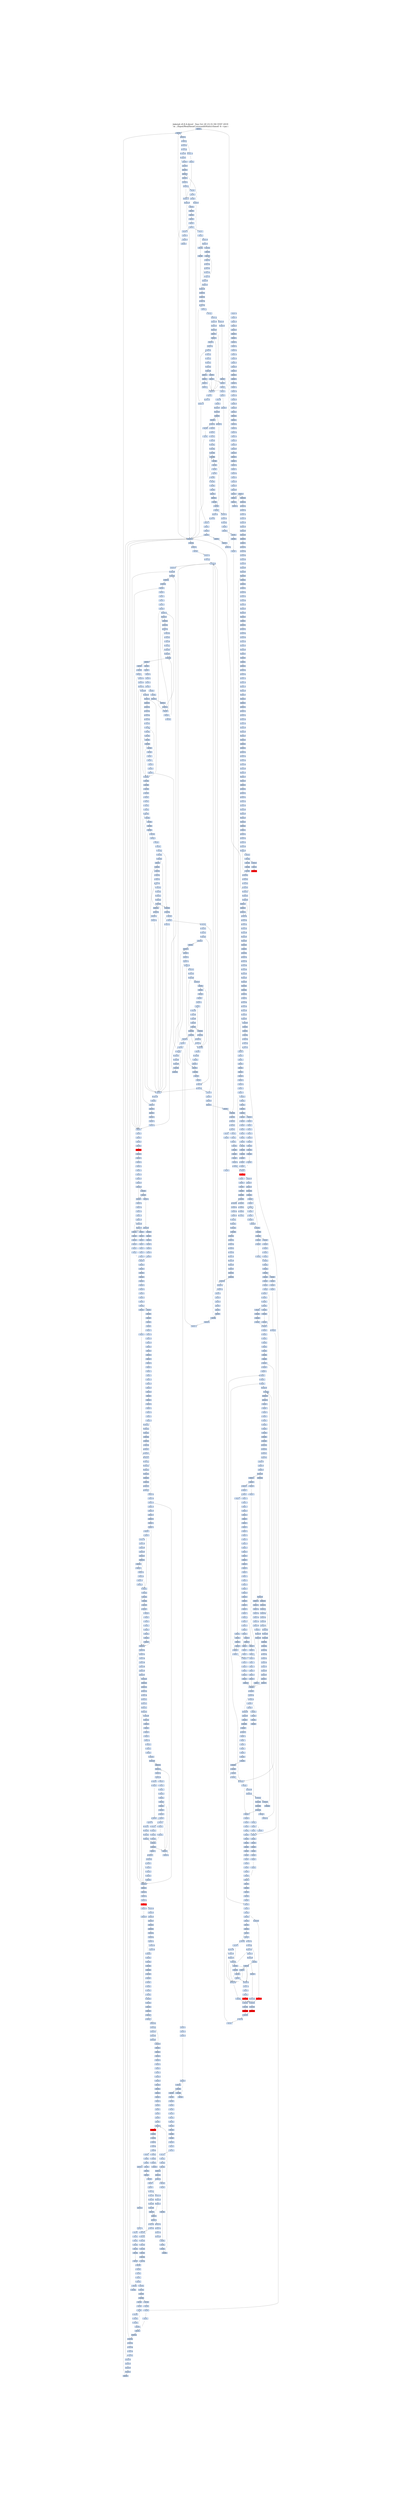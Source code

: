 digraph G {
node[shape=rectangle,style=filled,fillcolor=lightsteelblue,color=lightsteelblue]
bgcolor="transparent"
graph [label="Jakstab v0.8.4-devel   Sun Oct 20 23:31:58 CEST 2019\n-m ../Input/Real/linuxCommandsStatic/chmod -b --cpa i", labelloc=t, fontsize=35, pad=30]
"0x0807f7e6"[label="0x0807f7e6\n"];
"0x0807f7e2"[label="0x0807f7e2\n"];
"0x0807f7f0"[label="0x0807f7f0\n"];
"0x0807f7eb"[label="0x0807f7eb\n"];
"0x0807f7f5"[label="0x0807f7f5\n"];
"0x0807f7f3"[label="0x0807f7f3\n"];
"0x0807f7ff"[label="0x0807f7ff\n"];
"0x0807f7fd"[label="0x0807f7fd\n"];
"0x0807f7fb"[label="0x0807f7fb\n"];
"0x0807f7f9"[label="0x0807f7f9\n"];
"0x0807f806"[label="0x0807f806\n"];
"0x0807f802"[label="0x0807f802\n"];
"0x0807f80f"[label="0x0807f80f\n"];
"0x0807f80d"[label="0x0807f80d\n"];
"0x0807f818"[label="0x0807f818\n"];
"0x0807f815"[label="0x0807f815\n"];
"0x0807f811"[label="0x0807f811\n"];
"0x0807f820"[label="0x0807f820\n"];
"0x0807f81e"[label="0x0807f81e\n"];
"0x0807f81a"[label="0x0807f81a\n"];
"0x0807f825"[label="0x0807f825\n"];
"0x0807f82d"[label="0x0807f82d\n"];
"0x0807f829"[label="0x0807f829\n"];
"0x0804c836"[label="0x0804c836\n"];
"0x0807f836"[label="0x0807f836\n"];
"0x0807f832"[label="0x0807f832\n"];
"0x0807f83e"[label="0x0807f83e\n"];
"0x0804c839"[label="0x0804c839\n",fillcolor="red"];
"0x0807f83a"[label="0x0807f83a\n"];
"0x0807f846"[label="0x0807f846\n"];
"0x0807f842"[label="0x0807f842\n"];
"0x0807f84d"[label="0x0807f84d\n"];
"0x0807f84a"[label="0x0807f84a\n"];
"0x0807f851"[label="0x0807f851\n"];
"0x0807f85f"[label="0x0807f85f\n"];
"0x0807f867"[label="0x0807f867\n"];
"0x0807f86c"[label="0x0807f86c\n"];
"0x0807f877"[label="0x0807f877\n"];
"0x0807f873"[label="0x0807f873\n"];
"0x0807f871"[label="0x0807f871\n"];
"0x0807f87f"[label="0x0807f87f\n"];
"0x0807f87b"[label="0x0807f87b\n"];
"0x0807f888"[label="0x0807f888\n"];
"0x0807f886"[label="0x0807f886\n"];
"0x0807f884"[label="0x0807f884\n"];
"0x0807f881"[label="0x0807f881\n"];
"0x0807f88e"[label="0x0807f88e\n"];
"0x0805288f"[label="0x0805288f\n"];
"0x0807f88b"[label="0x0807f88b\n"];
"0x0805288b"[label="0x0805288b\n"];
"0x0807f898"[label="0x0807f898\n"];
"0x0807f896"[label="0x0807f896\n"];
"0x08052897"[label="0x08052897\n"];
"0x0807f894"[label="0x0807f894\n"];
"0x08052893"[label="0x08052893\n"];
"0x0807f891"[label="0x0807f891\n"];
"0x0805289e"[label="0x0805289e\n"];
"0x0807f89f"[label="0x0807f89f\n"];
"0x0805289f"[label="0x0805289f\n"];
"0x0805289a"[label="0x0805289a\n"];
"0x0807f89b"[label="0x0807f89b\n"];
"0x080528a7"[label="0x080528a7\n"];
"0x0807f8a2"[label="0x0807f8a2\n"];
"0x080528a4"[label="0x080528a4\n"];
"0x080528af"[label="0x080528af\n"];
"0x080528aa"[label="0x080528aa\n"];
"0x0807f8aa"[label="0x0807f8aa\n"];
"0x080528b5"[label="0x080528b5\n"];
"0x0807f8b6"[label="0x0807f8b6\n"];
"0x080528b1"[label="0x080528b1\n"];
"0x0807f8b1"[label="0x0807f8b1\n"];
"0x080528be"[label="0x080528be\n"];
"0x0807f8bc"[label="0x0807f8bc\n"];
"0x0807f8ba"[label="0x0807f8ba\n"];
"0x080528bb"[label="0x080528bb\n"];
"0x080528c6"[label="0x080528c6\n"];
"0x080528c1"[label="0x080528c1\n"];
"0x0807f8c2"[label="0x0807f8c2\n"];
"0x080528c3"[label="0x080528c3\n"];
"0x0807f8d0"[label="0x0807f8d0\n"];
"0x080528cd"[label="0x080528cd\n"];
"0x080520d0"[label="0x080520d0\n"];
"0x080528c9"[label="0x080528c9\n"];
"0x080528d6"[label="0x080528d6\n"];
"0x0807f8d8"[label="0x0807f8d8\n"];
"0x0804f8d6"[label="0x0804f8d6\n"];
"0x080528d8"[label="0x080528d8\n"];
"0x0804f8d7"[label="0x0804f8d7\n"];
"0x080520d2"[label="0x080520d2\n"];
"0x080520d1"[label="0x080520d1\n"];
"0x0804f8d3"[label="0x0804f8d3\n"];
"0x080520d4"[label="0x080520d4\n"];
"0x080528d3"[label="0x080528d3\n"];
"0x080520d3"[label="0x080520d3\n"];
"0x080528dd"[label="0x080528dd\n"];
"0x080520df"[label="0x080520df\n"];
"0x0807f8dd"[label="0x0807f8dd\n"];
"0x080520d9"[label="0x080520d9\n"];
"0x0804f8da"[label="0x0804f8da\n"];
"0x080520e5"[label="0x080520e5\n"];
"0x080528e7"[label="0x080528e7\n"];
"0x080520e7"[label="0x080520e7\n"];
"0x080528e3"[label="0x080528e3\n"];
"0x0807f8e1"[label="0x0807f8e1\n"];
"0x0807f8f0"[label="0x0807f8f0\n"];
"0x080528ed"[label="0x080528ed\n"];
"0x080520f0"[label="0x080520f0\n"];
"0x080520ea"[label="0x080520ea\n"];
"0x080528ea"[label="0x080528ea\n"];
"0x080520f6"[label="0x080520f6\n"];
"0x0807f8f7"[label="0x0807f8f7\n"];
"0x080520f8"[label="0x080520f8\n"];
"0x080528f2"[label="0x080528f2\n"];
"0x0807f8f3"[label="0x0807f8f3\n"];
"0x0807f8f2"[label="0x0807f8f2\n"];
"0x0807f8f1"[label="0x0807f8f1\n"];
"0x080520ff"[label="0x080520ff\n"];
"0x080520fa"[label="0x080520fa\n"];
"0x08052106"[label="0x08052106\n"];
"0x08052101"[label="0x08052101\n"];
"0x08052104"[label="0x08052104\n"];
"0x0805210f"[label="0x0805210f\n"];
"0x08052109"[label="0x08052109\n"];
"0x0805210c"[label="0x0805210c\n"];
"0x08052115"[label="0x08052115\n"];
"0x08052118"[label="0x08052118\n"];
"0x08052112"[label="0x08052112\n"];
"0x0805211f"[label="0x0805211f\n"];
"0x0805211a"[label="0x0805211a\n"];
"0x0805211c"[label="0x0805211c\n"];
"0x08052126"[label="0x08052126\n"];
"0x08052122"[label="0x08052122\n"];
"0x08052124"[label="0x08052124\n"];
"0x0805212f"[label="0x0805212f\n"];
"0x08052129"[label="0x08052129\n"];
"0x08052138"[label="0x08052138\n"];
"0x08052131"[label="0x08052131\n"];
"0x0805213d"[label="0x0805213d\n"];
"0x0805213f"[label="0x0805213f\n"];
"0x0805213a"[label="0x0805213a\n"];
"0x312d302e"[label="0x312d302e\n"];
"0x08052148"[label="0x08052148\n"];
"0x08052142"[label="0x08052142\n"];
"0x0805214e"[label="0x0805214e\n"];
"0x0805214c"[label="0x0805214c\n"];
"0x08052155"[label="0x08052155\n"];
"0x08052157"[label="0x08052157\n"];
"0x08052153"[label="0x08052153\n"];
"0x0805215d"[label="0x0805215d\n"];
"0x08052160"[label="0x08052160\n"];
"0x0805215a"[label="0x0805215a\n"];
"0x08052166"[label="0x08052166\n"];
"0x08052163"[label="0x08052163\n"];
"0x0807f970"[label="0x0807f970\n"];
"0x0805216c"[label="0x0805216c\n"];
"0x08052177"[label="0x08052177\n"];
"0x0807f974"[label="0x0807f974\n"];
"0x08052172"[label="0x08052172\n"];
"0x0807f973"[label="0x0807f973\n"];
"0x0807f972"[label="0x0807f972\n"];
"0x08052174"[label="0x08052174\n"];
"0x0807f971"[label="0x0807f971\n"];
"0x0807f97f"[label="0x0807f97f\n"];
"0x0805217f"[label="0x0805217f\n"];
"0x08052179"[label="0x08052179\n"];
"0x0805217c"[label="0x0805217c\n"];
"0x0807f979"[label="0x0807f979\n"];
"0x08052185"[label="0x08052185\n"];
"0x0807f982"[label="0x0807f982\n"];
"0x0807f98d"[label="0x0807f98d\n"];
"0x0805218f"[label="0x0805218f\n"];
"0x08052189"[label="0x08052189\n"];
"0x0807f989"[label="0x0807f989\n"];
"0x08052196"[label="0x08052196\n"];
"0x0807f997"[label="0x0807f997\n"];
"0x08052198"[label="0x08052198\n"];
"0x0807f993"[label="0x0807f993\n"];
"0x08052194"[label="0x08052194\n"];
"0x0807f99d"[label="0x0807f99d\n"];
"0x0805219a"[label="0x0805219a\n"];
"0x0807f99b"[label="0x0807f99b\n"];
"0x0805219c"[label="0x0805219c\n"];
"0x0807f999"[label="0x0807f999\n"];
"0x080521a5"[label="0x080521a5\n"];
"0x080521a7"[label="0x080521a7\n"];
"0x080521a2"[label="0x080521a2\n"];
"0x0807f9a3"[label="0x0807f9a3\n"];
"0x0807f9af"[label="0x0807f9af\n"];
"0x080521af"[label="0x080521af\n"];
"0x080521ac"[label="0x080521ac\n"];
"0x0807f9a9"[label="0x0807f9a9\n"];
"0x0807f9b7"[label="0x0807f9b7\n"];
"0x080521b5"[label="0x080521b5\n"];
"0x0807f9b5"[label="0x0807f9b5\n"];
"0x080521b7"[label="0x080521b7\n"];
"0x080521b2"[label="0x080521b2\n"];
"0x080521bf"[label="0x080521bf\n"];
"0x0807f9bb"[label="0x0807f9bb\n"];
"0x080521b9"[label="0x080521b9\n"];
"0x080521c8"[label="0x080521c8\n"];
"0x0807f9c5"[label="0x0807f9c5\n"];
"0x0807f9c1"[label="0x0807f9c1\n"];
"0x080521c3"[label="0x080521c3\n"];
"0x0807f9cf"[label="0x0807f9cf\n"];
"0x0807f9cb"[label="0x0807f9cb\n"];
"0x080521cc"[label="0x080521cc\n"];
"0x0807f9c9"[label="0x0807f9c9\n"];
"0x0807f9d7"[label="0x0807f9d7\n"];
"0x0807f9d5"[label="0x0807f9d5\n"];
"0x080521d4"[label="0x080521d4\n"];
"0x0809f9e0"[label="0x0809f9e0\n"];
"0x0807f9dd"[label="0x0807f9dd\n"];
"0x080521dc"[label="0x080521dc\n"];
"0x0807f9d9"[label="0x0807f9d9\n"];
"0x0809f9ea"[label="0x0809f9ea\n"];
"0x0807f9e7"[label="0x0807f9e7\n"];
"0x080521e1"[label="0x080521e1\n"];
"0x0807f9e3"[label="0x0807f9e3\n"];
"0x0809f9ef"[label="0x0809f9ef\n"];
"0x0809f9e1"[label="0x0809f9e1\n"];
"0x0807f9ed"[label="0x0807f9ed\n"];
"0x0809f9e6"[label="0x0809f9e6\n"];
"0x080521e9"[label="0x080521e9\n"];
"0x0807f9f8"[label="0x0807f9f8\n"];
"0x0809f9f9"[label="0x0809f9f9\n"];
"0x080521f4"[label="0x080521f4\n"];
"0x0809f9ff"[label="0x0809f9ff\n"];
"0x0807f9f1"[label="0x0807f9f1\n"];
"0x0807fa00"[label="0x0807fa00\n"];
"0x0807f9fc"[label="0x0807f9fc\n"];
"0x0809f9f5"[label="0x0809f9f5\n"];
"0x080521fb"[label="0x080521fb\n"];
"0x0809f9f7"[label="0x0809f9f7\n"];
"0x08052206"[label="0x08052206\n"];
"0x0809fa09"[label="0x0809fa09\n"];
"0x0807fa06"[label="0x0807fa06\n"];
"0x0809fa0e"[label="0x0809fa0e\n"];
"0x0809fa01"[label="0x0809fa01\n"];
"0x0809fa04"[label="0x0809fa04\n"];
"0x08052210"[label="0x08052210\n"];
"0x0809fa03"[label="0x0809fa03\n"];
"0x08052209"[label="0x08052209\n"];
"0x0807fa0b"[label="0x0807fa0b\n"];
"0x0809fa08"[label="0x0809fa08\n"];
"0x0805220b"[label="0x0805220b\n"];
"0x0807fa17"[label="0x0807fa17\n"];
"0x08052215"[label="0x08052215\n"];
"0x0807fa15"[label="0x0807fa15\n"];
"0x08052217"[label="0x08052217\n"];
"0x0807fa11"[label="0x0807fa11\n"];
"0x0807fa1f"[label="0x0807fa1f\n"];
"0x0805221f"[label="0x0805221f\n"];
"0x08052219"[label="0x08052219\n"];
"0x0807fa1b"[label="0x0807fa1b\n"];
"0x0805221c"[label="0x0805221c\n"];
"0x0807fa27"[label="0x0807fa27\n"];
"0x08052228"[label="0x08052228\n"];
"0x08052221"[label="0x08052221\n"];
"0x08052224"[label="0x08052224\n"];
"0x0807fa21"[label="0x0807fa21\n"];
"0x0805222f"[label="0x0805222f\n"];
"0x0807fa2b"[label="0x0807fa2b\n"];
"0x0805222c"[label="0x0805222c\n"];
"0x08052235"[label="0x08052235\n"];
"0x08052238"[label="0x08052238\n"];
"0x0807fa35"[label="0x0807fa35\n"];
"0x0807fa31"[label="0x0807fa31\n"];
"0x0805223e"[label="0x0805223e\n"];
"0x0807fa3d"[label="0x0807fa3d\n"];
"0x0807fa3b"[label="0x0807fa3b\n"];
"0x0805223b"[label="0x0805223b\n"];
"0x0807fa39"[label="0x0807fa39\n"];
"0x08052246"[label="0x08052246\n"];
"0x08052a45"[label="0x08052a45\n"];
"0x0807fa47"[label="0x0807fa47\n"];
"0x08052a42"[label="0x08052a42\n"];
"0x08052241"[label="0x08052241\n"];
"0x0807fa43"[label="0x0807fa43\n"];
"0x08052244"[label="0x08052244\n"];
"0x0807fa50"[label="0x0807fa50\n"];
"0x08052249"[label="0x08052249\n"];
"0x0807fa4b"[label="0x0807fa4b\n"];
"0x0805224c"[label="0x0805224c\n"];
"0x08052256"[label="0x08052256\n"];
"0x0807fa54"[label="0x0807fa54\n"];
"0x080a8260"[label="0x080a8260\n"];
"0x08052251"[label="0x08052251\n"];
"0x08052254"[label="0x08052254\n"];
"0x08052260"[label="0x08052260\n"];
"0x0807fa5d"[label="0x0807fa5d\n"];
"0x08052259"[label="0x08052259\n"];
"0x0807fa59"[label="0x0807fa59\n"];
"0x0807fa68"[label="0x0807fa68\n"];
"0x08052265"[label="0x08052265\n"];
"0x080a8269"[label="0x080a8269\n"];
"0x08052262"[label="0x08052262\n"];
"0x080a826f"[label="0x080a826f\n"];
"0x0807fa63"[label="0x0807fa63\n"];
"0x080a8263"[label="0x080a8263\n"];
"0x080a8264"[label="0x080a8264\n"];
"0x0805226d"[label="0x0805226d\n"];
"0x080a8261"[label="0x080a8261\n"];
"0x08052270"[label="0x08052270\n"];
"0x0807fa6d"[label="0x0807fa6d\n"];
"0x080a8262"[label="0x080a8262\n"];
"0x08052269"[label="0x08052269\n"];
"0x080a827c"[label="0x080a827c\n"];
"0x0807fa77"[label="0x0807fa77\n"];
"0x080a827a"[label="0x080a827a\n"];
"0x08052272"[label="0x08052272\n"];
"0x080a8280"[label="0x080a8280\n"];
"0x0807fa72"[label="0x0807fa72\n"];
"0x080a827e"[label="0x080a827e\n"];
"0x08052280"[label="0x08052280\n"];
"0x0807fa7d"[label="0x0807fa7d\n"];
"0x080a8272"[label="0x080a8272\n"];
"0x08052279"[label="0x08052279\n"];
"0x0807fa79"[label="0x0807fa79\n"];
"0x080a8276"[label="0x080a8276\n"];
"0x08052286"[label="0x08052286\n"];
"0x080a828b"[label="0x080a828b\n"];
"0x0807fa87"[label="0x0807fa87\n"];
"0x080a8289"[label="0x080a8289\n"];
"0x080a828f"[label="0x080a828f\n"];
"0x08052284"[label="0x08052284\n"];
"0x080a828d"[label="0x080a828d\n"];
"0x0807fa82"[label="0x0807fa82\n"];
"0x080a8283"[label="0x080a8283\n"];
"0x0805228d"[label="0x0805228d\n"];
"0x08052290"[label="0x08052290\n"];
"0x0807fa8c"[label="0x0807fa8c\n"];
"0x080a8287"[label="0x080a8287\n"];
"0x08052296"[label="0x08052296\n"];
"0x080a8299"[label="0x080a8299\n"];
"0x0807fa95"[label="0x0807fa95\n"];
"0x080a829e"[label="0x080a829e\n"];
"0x08052293"[label="0x08052293\n"];
"0x0807fa91"[label="0x0807fa91\n"];
"0x0807faa0"[label="0x0807faa0\n"];
"0x0805229e"[label="0x0805229e\n"];
"0x0805229d"[label="0x0805229d\n"];
"0x080a8291"[label="0x080a8291\n"];
"0x080522a0"[label="0x080522a0\n",fillcolor="red"];
"0x0805229f"[label="0x0805229f\n"];
"0x080a8297"[label="0x080a8297\n"];
"0x0807fa9b"[label="0x0807fa9b\n"];
"0x0805229c"[label="0x0805229c\n"];
"0x0807faa5"[label="0x0807faa5\n"];
"0x080a82aa"[label="0x080a82aa\n"];
"0x080522a7"[label="0x080522a7\n"];
"0x080522a1"[label="0x080522a1\n"];
"0x080a82b0"[label="0x080a82b0\n"];
"0x080522a4"[label="0x080522a4\n"];
"0x080a82ad"[label="0x080a82ad\n"];
"0x0807faaf"[label="0x0807faaf\n"];
"0x080a82a4"[label="0x080a82a4\n"];
"0x080a82a1"[label="0x080a82a1\n"];
"0x080522af"[label="0x080522af\n"];
"0x080522aa"[label="0x080522aa\n"];
"0x0807faab"[label="0x0807faab\n"];
"0x080522ac"[label="0x080522ac\n"];
"0x0807faa9"[label="0x0807faa9\n"];
"0x080a82a6"[label="0x080a82a6\n"];
"0x080a82bc"[label="0x080a82bc\n"];
"0x0807fab7"[label="0x0807fab7\n"];
"0x080522b8"[label="0x080522b8\n"];
"0x0807fab5"[label="0x0807fab5\n"];
"0x080a82ba"[label="0x080a82ba\n"];
"0x080522b1"[label="0x080522b1\n"];
"0x080a82be"[label="0x080a82be\n"];
"0x080522b3"[label="0x080522b3\n"];
"0x0807fab1"[label="0x0807fab1\n"];
"0x0807fac0"[label="0x0807fac0\n"];
"0x080522be"[label="0x080522be\n"];
"0x080a82b2"[label="0x080a82b2\n"];
"0x080a82b8"[label="0x080a82b8\n"];
"0x080a82b6"[label="0x080a82b6\n"];
"0x0807fab9"[label="0x0807fab9\n"];
"0x080a82cb"[label="0x080a82cb\n"];
"0x0807fac8"[label="0x0807fac8\n"];
"0x080a82cc"[label="0x080a82cc\n"];
"0x080a82c9"[label="0x080a82c9\n"];
"0x0807fac6"[label="0x0807fac6\n"];
"0x080a82cf"[label="0x080a82cf\n"];
"0x0807fac3"[label="0x0807fac3\n"];
"0x080a82d0"[label="0x080a82d0\n"];
"0x080a82cd"[label="0x080a82cd\n"];
"0x080a82ce"[label="0x080a82ce\n"];
"0x080522c3"[label="0x080522c3\n"];
"0x080522ce"[label="0x080522ce\n"];
"0x080a82c4"[label="0x080a82c4\n"];
"0x0807facf"[label="0x0807facf\n"];
"0x080522d0"[label="0x080522d0\n"];
"0x080a82c2"[label="0x080a82c2\n"];
"0x080a82c7"[label="0x080a82c7\n"];
"0x080522c9"[label="0x080522c9\n"];
"0x080522cb"[label="0x080522cb\n"];
"0x080522d7"[label="0x080522d7\n"];
"0x080a82da"[label="0x080a82da\n"];
"0x080a82df"[label="0x080a82df\n"];
"0x080522d3"[label="0x080522d3\n"];
"0x0807fad1"[label="0x0807fad1\n",fillcolor="red"];
"0x0807f2e0"[label="0x0807f2e0\n"];
"0x080a82d2"[label="0x080a82d2\n"];
"0x080522da"[label="0x080522da\n"];
"0x080522dc"[label="0x080522dc\n"];
"0x0807f2e8"[label="0x0807f2e8\n"];
"0x080a82ec"[label="0x080a82ec\n"];
"0x080522e5"[label="0x080522e5\n"];
"0x0807f2e6"[label="0x0807f2e6\n"];
"0x080522e8"[label="0x080522e8\n"];
"0x080a82ea"[label="0x080a82ea\n"];
"0x080522e2"[label="0x080522e2\n"];
"0x0807f2e3"[label="0x0807f2e3\n"];
"0x080a82f0"[label="0x080a82f0\n"];
"0x0807f2ee"[label="0x0807f2ee\n"];
"0x080522ef"[label="0x080522ef\n"];
"0x080522ea"[label="0x080522ea\n"];
"0x0807f2ec"[label="0x0807f2ec\n"];
"0x080a82e8"[label="0x080a82e8\n"];
"0x0807f2eb"[label="0x0807f2eb\n"];
"0x080a82e5"[label="0x080a82e5\n"];
"0x0807f2f8"[label="0x0807f2f8\n"];
"0x080a82fc"[label="0x080a82fc\n"];
"0x0807f2f5"[label="0x0807f2f5\n"];
"0x080a82fa"[label="0x080a82fa\n"];
"0x080a8300"[label="0x080a8300\n"];
"0x0807f2f3"[label="0x0807f2f3\n"];
"0x080522f4"[label="0x080522f4\n"];
"0x0807f2f1"[label="0x0807f2f1\n"];
"0x0807fb00"[label="0x0807fb00\n"];
"0x080522fd"[label="0x080522fd\n"];
"0x0807f2ff"[label="0x0807f2ff\n"];
"0x080a82f4"[label="0x080a82f4\n"];
"0x0807fafe"[label="0x0807fafe\n"];
"0x0807f2fd"[label="0x0807f2fd\n"];
"0x080522fa"[label="0x080522fa\n"];
"0x080a82f7"[label="0x080a82f7\n"];
"0x0807fafb"[label="0x0807fafb\n"];
"0x0807f2fa"[label="0x0807f2fa\n"];
"0x0807fb08"[label="0x0807fb08\n"];
"0x0807f308"[label="0x0807f308\n"];
"0x080a8309"[label="0x080a8309\n"];
"0x0807fb04"[label="0x0807fb04\n"];
"0x080a8310"[label="0x080a8310\n"];
"0x0807fb02"[label="0x0807fb02\n"];
"0x0807f302"[label="0x0807f302\n"];
"0x08052303"[label="0x08052303\n"];
"0x0807f301"[label="0x0807f301\n"];
"0x0805230e"[label="0x0805230e\n"];
"0x0807f30f"[label="0x0807f30f\n"];
"0x0807fb0d"[label="0x0807fb0d\n"];
"0x0807f30d"[label="0x0807f30d\n"];
"0x08052309"[label="0x08052309\n"];
"0x0807f30b"[label="0x0807f30b\n"];
"0x0805230c"[label="0x0805230c\n"];
"0x080a8306"[label="0x080a8306\n"];
"0x080a831c"[label="0x080a831c\n"];
"0x0807f317"[label="0x0807f317\n"];
"0x080a8319"[label="0x080a8319\n"];
"0x0807fb15"[label="0x0807fb15\n"];
"0x0807f314"[label="0x0807f314\n"];
"0x0807fb13"[label="0x0807fb13\n"];
"0x08052311"[label="0x08052311\n"];
"0x08052314"[label="0x08052314\n"];
"0x0807f312"[label="0x0807f312\n"];
"0x080a831d"[label="0x080a831d\n"];
"0x0807fb11"[label="0x0807fb11\n"];
"0x0807fb20"[label="0x0807fb20\n"];
"0x0807f320"[label="0x0807f320\n"];
"0x080a8313"[label="0x080a8313\n"];
"0x0805231d"[label="0x0805231d\n"];
"0x0807f31e"[label="0x0807f31e\n"];
"0x08052320"[label="0x08052320\n"];
"0x0805231a"[label="0x0805231a\n"];
"0x080a8317"[label="0x080a8317\n"];
"0x0807fb1b"[label="0x0807fb1b\n"];
"0x0807f31b"[label="0x0807f31b\n"];
"0x0807f319"[label="0x0807f319\n"];
"0x08052325"[label="0x08052325\n"];
"0x080a8329"[label="0x080a8329\n"];
"0x0807f326"[label="0x0807f326\n"];
"0x0807f323"[label="0x0807f323\n"];
"0x080a832d"[label="0x080a832d\n"];
"0x080a8323"[label="0x080a8323\n"];
"0x0805232e"[label="0x0805232e\n"];
"0x0807f330"[label="0x0807f330\n"];
"0x080a8321"[label="0x080a8321\n"];
"0x080a8327"[label="0x080a8327\n"];
"0x0807fb2c"[label="0x0807fb2c\n"];
"0x0807f32b"[label="0x0807f32b\n",fillcolor="red"];
"0x0805232c"[label="0x0805232c\n"];
"0x0807f32a"[label="0x0807f32a\n"];
"0x0807f338"[label="0x0807f338\n"];
"0x080a833b"[label="0x080a833b\n"];
"0x080a833f"[label="0x080a833f\n"];
"0x0807f333"[label="0x0807f333\n",fillcolor="red"];
"0x08052331"[label="0x08052331\n"];
"0x080a833d"[label="0x080a833d\n"];
"0x0807fb31"[label="0x0807fb31\n"];
"0x0807f340"[label="0x0807f340\n"];
"0x080a8333"[label="0x080a8333\n"];
"0x0807f33f"[label="0x0807f33f\n"];
"0x08052340"[label="0x08052340\n"];
"0x080a8331"[label="0x080a8331\n"];
"0x0807f33d"[label="0x0807f33d\n"];
"0x080a8332"[label="0x080a8332\n"];
"0x0807fb3d"[label="0x0807fb3d\n"];
"0x080a8338"[label="0x080a8338\n"];
"0x0807f33a"[label="0x0807f33a\n"];
"0x08052345"[label="0x08052345\n"];
"0x080a834a"[label="0x080a834a\n"];
"0x080a834f"[label="0x080a834f\n"];
"0x0807fb42"[label="0x0807fb42\n"];
"0x0807f350"[label="0x0807f350\n"];
"0x0805234d"[label="0x0805234d\n"];
"0x0807fb4e"[label="0x0807fb4e\n"];
"0x080a8341"[label="0x080a8341\n"];
"0x08052350"[label="0x08052350\n"];
"0x0805234a"[label="0x0805234a\n"];
"0x0805234c"[label="0x0805234c\n"];
"0x080a8345"[label="0x080a8345\n"];
"0x0805234b"[label="0x0805234b\n"];
"0x08052356"[label="0x08052356\n"];
"0x0807f356"[label="0x0807f356\n"];
"0x0807f353"[label="0x0807f353\n"];
"0x0807fb53"[label="0x0807fb53\n"];
"0x080a8360"[label="0x080a8360\n"];
"0x0807f351"[label="0x0807f351\n"];
"0x0807f360"[label="0x0807f360\n"];
"0x0805235e"[label="0x0805235e\n"];
"0x0807fb5f"[label="0x0807fb5f\n"];
"0x080a8351"[label="0x080a8351\n"];
"0x080a8357"[label="0x080a8357\n"];
"0x0807f35c"[label="0x0807f35c\n"];
"0x0805235a"[label="0x0805235a\n"];
"0x0805235c"[label="0x0805235c\n"];
"0x0807f35a"[label="0x0807f35a\n"];
"0x080a836b"[label="0x080a836b\n"];
"0x0807f367"[label="0x0807f367\n"];
"0x0807fb64"[label="0x0807fb64\n"];
"0x080a8370"[label="0x080a8370\n"];
"0x0807f362"[label="0x0807f362\n"];
"0x080a836d"[label="0x080a836d\n"];
"0x0807f370"[label="0x0807f370\n"];
"0x080a8364"[label="0x080a8364\n"];
"0x0805236d"[label="0x0805236d\n"];
"0x080a8362"[label="0x080a8362\n"];
"0x0807f36b"[label="0x0807f36b\n",fillcolor="red"];
"0x080a8368"[label="0x080a8368\n"];
"0x08052369"[label="0x08052369\n"];
"0x0807f36a"[label="0x0807f36a\n"];
"0x080a837c"[label="0x080a837c\n"];
"0x0807f376"[label="0x0807f376\n"];
"0x08052378"[label="0x08052378\n"];
"0x080a837a"[label="0x080a837a\n"];
"0x0807f375"[label="0x0807f375\n"];
"0x0807fb74"[label="0x0807fb74\n"];
"0x080a8380"[label="0x080a8380\n"];
"0x0807f373"[label="0x0807f373\n"];
"0x080a837e"[label="0x080a837e\n"];
"0x08052373"[label="0x08052373\n"];
"0x080a8373"[label="0x080a8373\n"];
"0x0807f37f"[label="0x0807f37f\n"];
"0x0805237f"[label="0x0805237f\n"];
"0x080a8377"[label="0x080a8377\n"];
"0x0807f37b"[label="0x0807f37b\n"];
"0x080a8375"[label="0x080a8375\n"];
"0x0807fb79"[label="0x0807fb79\n"];
"0x080a838b"[label="0x080a838b\n"];
"0x08052386"[label="0x08052386\n"];
"0x0807f386"[label="0x0807f386\n"];
"0x080a838f"[label="0x080a838f\n"];
"0x0807f383"[label="0x0807f383\n"];
"0x080a8384"[label="0x080a8384\n"];
"0x0807fb8e"[label="0x0807fb8e\n"];
"0x0807f38c"[label="0x0807f38c\n"];
"0x080a8388"[label="0x080a8388\n"];
"0x0807f38a"[label="0x0807f38a\n"];
"0x0805238c"[label="0x0805238c\n"];
"0x0807fb89"[label="0x0807fb89\n"];
"0x080a839c"[label="0x080a839c\n"];
"0x08052397"[label="0x08052397\n"];
"0x0807f395"[label="0x0807f395\n",fillcolor="red"];
"0x0804cb91"[label="0x0804cb91\n"];
"0x0807f394"[label="0x0807f394\n"];
"0x08052393"[label="0x08052393\n"];
"0x0807f391"[label="0x0807f391\n"];
"0x0804cb94"[label="0x0804cb94\n"];
"0x080a839e"[label="0x080a839e\n"];
"0x080a8391"[label="0x080a8391\n"];
"0x0805239f"[label="0x0805239f\n"];
"0x0807fb9c"[label="0x0807fb9c\n"];
"0x080a8397"[label="0x080a8397\n"];
"0x08052399"[label="0x08052399\n"];
"0x080a83a9"[label="0x080a83a9\n"];
"0x080523a7"[label="0x080523a7\n"];
"0x080a83b0"[label="0x080a83b0\n"];
"0x080523a1"[label="0x080523a1\n"];
"0x080523a4"[label="0x080523a4\n"];
"0x0807fba1"[label="0x0807fba1\n"];
"0x080523ae"[label="0x080523ae\n"];
"0x080a83a4"[label="0x080a83a4\n"];
"0x080a83a1"[label="0x080a83a1\n"];
"0x0807fbad"[label="0x0807fbad\n"];
"0x080523af"[label="0x080523af\n"];
"0x080523a9"[label="0x080523a9\n"];
"0x080a83a6"[label="0x080a83a6\n"];
"0x080523ab"[label="0x080523ab\n"];
"0x080a83bb"[label="0x080a83bb\n"];
"0x080523b7"[label="0x080523b7\n"];
"0x080a83c0"[label="0x080a83c0\n"];
"0x0807fbb2"[label="0x0807fbb2\n"];
"0x080523b4"[label="0x080523b4\n"];
"0x0807f3c0"[label="0x0807f3c0\n"];
"0x080a83b3"[label="0x080a83b3\n"];
"0x0807fbbe"[label="0x0807fbbe\n"];
"0x080a83b8"[label="0x080a83b8\n"];
"0x080523bb"[label="0x080523bb\n"];
"0x080a83b6"[label="0x080a83b6\n"];
"0x080523c6"[label="0x080523c6\n"];
"0x0807f3c7"[label="0x0807f3c7\n"];
"0x080523c1"[label="0x080523c1\n"];
"0x0807fbc3"[label="0x0807fbc3\n"];
"0x080a83d0"[label="0x080a83d0\n"];
"0x0807f3c2"[label="0x0807f3c2\n"];
"0x080523c4"[label="0x080523c4\n"];
"0x0807f3c1"[label="0x0807f3c1\n"];
"0x080a83c3"[label="0x080a83c3\n"];
"0x080523ce"[label="0x080523ce\n"];
"0x0807fbcf"[label="0x0807fbcf\n"];
"0x0807f3cf"[label="0x0807f3cf\n"];
"0x080523d0"[label="0x080523d0\n"];
"0x0807f3ce"[label="0x0807f3ce\n"];
"0x0807f3cd"[label="0x0807f3cd\n"];
"0x080a83c8"[label="0x080a83c8\n"];
"0x080523cc"[label="0x080523cc\n"];
"0x0807f3d8"[label="0x0807f3d8\n"];
"0x080523d5"[label="0x080523d5\n"];
"0x0807fbd4"[label="0x0807fbd4\n"];
"0x0807f3d2"[label="0x0807f3d2\n"];
"0x080a83de"[label="0x080a83de\n"];
"0x0807fbe0"[label="0x0807fbe0\n"];
"0x080523de"[label="0x080523de\n"];
"0x080a83d4"[label="0x080a83d4\n"];
"0x080523e0"[label="0x080523e0\n"];
"0x0807f3de"[label="0x0807f3de\n"];
"0x0807f3dc"[label="0x0807f3dc\n"];
"0x080a83d6"[label="0x080a83d6\n"];
"0x080523db"[label="0x080523db\n"];
"0x080a83eb"[label="0x080a83eb\n"];
"0x080523e6"[label="0x080523e6\n"];
"0x080a83e9"[label="0x080a83e9\n"];
"0x0807f3e6"[label="0x0807f3e6\n"];
"0x0807fbe5"[label="0x0807fbe5\n"];
"0x0807f3e4"[label="0x0807f3e4\n"];
"0x0807f3e2"[label="0x0807f3e2\n"];
"0x080523e4"[label="0x080523e4\n"];
"0x080a83ee"[label="0x080a83ee\n"];
"0x080a83e3"[label="0x080a83e3\n"];
"0x080523f0"[label="0x080523f0\n"];
"0x080523ea"[label="0x080523ea\n"];
"0x0807f3eb"[label="0x0807f3eb\n"];
"0x080523f6"[label="0x080523f6\n"];
"0x080a83fb"[label="0x080a83fb\n"];
"0x080523f8"[label="0x080523f8\n"];
"0x0807fbf6"[label="0x0807fbf6\n"];
"0x080a83f9"[label="0x080a83f9\n"];
"0x0807f3f5"[label="0x0807f3f5\n"];
"0x080a83fa"[label="0x080a83fa\n"];
"0x080523f2"[label="0x080523f2\n"];
"0x0807fbf4"[label="0x0807fbf4\n"];
"0x080a8400"[label="0x080a8400\n"];
"0x0807f3f3"[label="0x0807f3f3\n"];
"0x0807fbf1"[label="0x0807fbf1\n"];
"0x0807f3f1"[label="0x0807f3f1\n"];
"0x0807f400"[label="0x0807f400\n"];
"0x080a83f3"[label="0x080a83f3\n"];
"0x080523fd"[label="0x080523fd\n"];
"0x0807fbfe"[label="0x0807fbfe\n"];
"0x080a83f1"[label="0x080a83f1\n"];
"0x0807fbfc"[label="0x0807fbfc\n"];
"0x080a83f8"[label="0x080a83f8\n"];
"0x080a83f5"[label="0x080a83f5\n"];
"0x0807fbfa"[label="0x0807fbfa\n"];
"0x0807f3fa"[label="0x0807f3fa\n"];
"0x080a83f6"[label="0x080a83f6\n"];
"0x08052406"[label="0x08052406\n"];
"0x080a840c"[label="0x080a840c\n"];
"0x0807fc07"[label="0x0807fc07\n"];
"0x0807f406"[label="0x0807f406\n"];
"0x08052408"[label="0x08052408\n"];
"0x080a840a"[label="0x080a840a\n"];
"0x0807f404"[label="0x0807f404\n"];
"0x080a8410"[label="0x080a8410\n"];
"0x0807fc03"[label="0x0807fc03\n"];
"0x0807fc01"[label="0x0807fc01\n"];
"0x08052403"[label="0x08052403\n"];
"0x0807f410"[label="0x0807f410\n"];
"0x0807fc10"[label="0x0807fc10\n"];
"0x0805240d"[label="0x0805240d\n"];
"0x080a8404"[label="0x080a8404\n"];
"0x0807fc0d"[label="0x0807fc0d\n"];
"0x0807f40c"[label="0x0807f40c\n"];
"0x080a8407"[label="0x080a8407\n"];
"0x080a841b"[label="0x080a841b\n"];
"0x08052416"[label="0x08052416\n"];
"0x08052418"[label="0x08052418\n"];
"0x0807f414"[label="0x0807f414\n"];
"0x0807fc14"[label="0x0807fc14\n"];
"0x0807fc13"[label="0x0807fc13\n"];
"0x080a8420"[label="0x080a8420\n"];
"0x0807fc12"[label="0x0807fc12\n"];
"0x0807f412"[label="0x0807f412\n"];
"0x08052413"[label="0x08052413\n"];
"0x0807fc11"[label="0x0807fc11\n"];
"0x08052420"[label="0x08052420\n"];
"0x0807f41e"[label="0x0807f41e\n"];
"0x0805241a"[label="0x0805241a\n"];
"0x080a8418"[label="0x080a8418\n"];
"0x0807f41a"[label="0x0807f41a\n"];
"0x0807f428"[label="0x0807f428\n"];
"0x08052428"[label="0x08052428\n"];
"0x0807f425"[label="0x0807f425\n"];
"0x080a842d"[label="0x080a842d\n"];
"0x0807f422"[label="0x0807f422\n"];
"0x0807f430"[label="0x0807f430\n"];
"0x0807f42e"[label="0x0807f42e\n"];
"0x08052430"[label="0x08052430\n"];
"0x080a8428"[label="0x080a8428\n"];
"0x0807f438"[label="0x0807f438\n"];
"0x0807f436"[label="0x0807f436\n"];
"0x08052433"[label="0x08052433\n"];
"0x0807f440"[label="0x0807f440\n"];
"0x0805243f"[label="0x0805243f\n"];
"0x08052439"[label="0x08052439\n"];
"0x0807f448"[label="0x0807f448\n"];
"0x08052445"[label="0x08052445\n"];
"0x0807f445"[label="0x0807f445\n"];
"0x0807f443"[label="0x0807f443\n"];
"0x0807f44f"[label="0x0807f44f\n"];
"0x0807f44d"[label="0x0807f44d\n"];
"0x0805244b"[label="0x0805244b\n"];
"0x08052456"[label="0x08052456\n"];
"0x08052458"[label="0x08052458\n"];
"0x0807f455"[label="0x0807f455\n"];
"0x0807f453"[label="0x0807f453\n"];
"0x08052451"[label="0x08052451\n"];
"0x08052454"[label="0x08052454\n"];
"0x0807f451"[label="0x0807f451\n"];
"0x0807f460"[label="0x0807f460\n"];
"0x0807f45e"[label="0x0807f45e\n"];
"0x0805245a"[label="0x0805245a\n"];
"0x0807f45b"[label="0x0807f45b\n"];
"0x0805245c"[label="0x0805245c\n"];
"0x0807f468"[label="0x0807f468\n"];
"0x0807f464"[label="0x0807f464\n"];
"0x08052461"[label="0x08052461\n"];
"0x08052464"[label="0x08052464\n"];
"0x0805246d"[label="0x0805246d\n"];
"0x0807f46e"[label="0x0807f46e\n"];
"0x08052469"[label="0x08052469\n"];
"0x0807f46a"[label="0x0807f46a\n"];
"0x08052476"[label="0x08052476\n"];
"0x0807f477"[label="0x0807f477\n"];
"0x0807f474"[label="0x0807f474\n"];
"0x08052473"[label="0x08052473\n"];
"0x0807f480"[label="0x0807f480\n"];
"0x0807f47d"[label="0x0807f47d\n"];
"0x08052479"[label="0x08052479\n"];
"0x0805247b"[label="0x0805247b\n"];
"0x0807f479"[label="0x0807f479\n"];
"0x08052485"[label="0x08052485\n"];
"0x0807f486"[label="0x0807f486\n"];
"0x08052487"[label="0x08052487\n"];
"0x08052482"[label="0x08052482\n"];
"0x0807f490"[label="0x0807f490\n"];
"0x0807f48c"[label="0x0807f48c\n"];
"0x0807f48b"[label="0x0807f48b\n"];
"0x0805248b"[label="0x0805248b\n"];
"0x0807f497"[label="0x0807f497\n"];
"0x08052498"[label="0x08052498\n"];
"0x0807f495"[label="0x0807f495\n"];
"0x08052491"[label="0x08052491\n"];
"0x0807f493"[label="0x0807f493\n"];
"0x080524a0"[label="0x080524a0\n"];
"0x0807f49e"[label="0x0807f49e\n"];
"0x0807f49b"[label="0x0807f49b\n"];
"0x0805249c"[label="0x0805249c\n"];
"0x0807f499"[label="0x0807f499\n"];
"0x080524a6"[label="0x080524a6\n"];
"0x0807f4a8"[label="0x0807f4a8\n"];
"0x080524a8"[label="0x080524a8\n"];
"0x0807f4a6"[label="0x0807f4a6\n"];
"0x0807f4a4"[label="0x0807f4a4\n"];
"0x0807f4a1"[label="0x0807f4a1\n"];
"0x080524af"[label="0x080524af\n"];
"0x0807f4ab"[label="0x0807f4ab\n"];
"0x080524ab"[label="0x080524ab\n"];
"0x0807f4b7"[label="0x0807f4b7\n"];
"0x080524b5"[label="0x080524b5\n"];
"0x0807f4b5"[label="0x0807f4b5\n"];
"0x080524b1"[label="0x080524b1\n"];
"0x080524b4"[label="0x080524b4\n"];
"0x0807f4b1"[label="0x0807f4b1\n"];
"0x080524c0"[label="0x080524c0\n"];
"0x080554c0"[label="0x080554c0\n"];
"0x0807f4bd"[label="0x0807f4bd\n"];
"0x0807f4bb"[label="0x0807f4bb\n"];
"0x080524bc"[label="0x080524bc\n"];
"0x080524bb"[label="0x080524bb\n"];
"0x0807f4c5"[label="0x0807f4c5\n"];
"0x080524c1"[label="0x080524c1\n"];
"0x080554c1"[label="0x080554c1\n"];
"0x0807f4c1"[label="0x0807f4c1\n"];
"0x080524c3"[label="0x080524c3\n"];
"0x0807f4d0"[label="0x0807f4d0\n"];
"0x0807f4cc"[label="0x0807f4cc\n"];
"0x0807f4cb"[label="0x0807f4cb\n"];
"0x0807f4d8"[label="0x0807f4d8\n"];
"0x0807f4d5"[label="0x0807f4d5\n"];
"0x0807f4d3"[label="0x0807f4d3\n"];
"0x0807f4e0"[label="0x0807f4e0\n"];
"0x0807f4dc"[label="0x0807f4dc\n"];
"0x0807f4da"[label="0x0807f4da\n"];
"0x0807f4e7"[label="0x0807f4e7\n"];
"0x0807f4e4"[label="0x0807f4e4\n"];
"0x0807f4ef"[label="0x0807f4ef\n"];
"0x0807f4ed"[label="0x0807f4ed\n"];
"0x0807f4eb"[label="0x0807f4eb\n"];
"0x0807f4e9"[label="0x0807f4e9\n"];
"0x0807f4f7"[label="0x0807f4f7\n"];
"0x0807f4f5"[label="0x0807f4f5\n"];
"0x0807f4f3"[label="0x0807f4f3\n"];
"0x0807f4f1"[label="0x0807f4f1\n"];
"0x0807f500"[label="0x0807f500\n"];
"0x0807f508"[label="0x0807f508\n"];
"0x0807f506"[label="0x0807f506\n"];
"0x0807f504"[label="0x0807f504\n"];
"0x0807f502"[label="0x0807f502\n"];
"0x0807f50e"[label="0x0807f50e\n"];
"0x0807f50b"[label="0x0807f50b\n"];
"0x0807f518"[label="0x0807f518\n"];
"0x0807f516"[label="0x0807f516\n"];
"0x0807f514"[label="0x0807f514\n"];
"0x0807f511"[label="0x0807f511\n"];
"0x0807f520"[label="0x0807f520\n"];
"0x08049d20"[label="0x08049d20\n"];
"0x0807f51c"[label="0x0807f51c\n"];
"0x0807f51a"[label="0x0807f51a\n"];
"0x0807f526"[label="0x0807f526\n"];
"0x0807f523"[label="0x0807f523\n"];
"0x08049d23"[label="0x08049d23\n"];
"0x0807f52f"[label="0x0807f52f\n"];
"0x0807f52b"[label="0x0807f52b\n"];
"0x0807f529"[label="0x0807f529\n"];
"0x0807f537"[label="0x0807f537\n"];
"0x0807f533"[label="0x0807f533\n"];
"0x0807f53f"[label="0x0807f53f\n"];
"0x0807f539"[label="0x0807f539\n"];
"0x0807f546"[label="0x0807f546\n",fillcolor="red"];
"0x0807f545"[label="0x0807f545\n"];
"0x0807f544"[label="0x0807f544\n"];
"0x0807f543"[label="0x0807f543\n"];
"0x0807f542"[label="0x0807f542\n"];
"0x0807f550"[label="0x0807f550\n"];
"0x0807f558"[label="0x0807f558\n"];
"0x0807f556"[label="0x0807f556\n"];
"0x0807f554"[label="0x0807f554\n"];
"0x08081560"[label="0x08081560\n"];
"0x0807f55f"[label="0x0807f55f\n"];
"0x0807f55d"[label="0x0807f55d\n"];
"0x0807f55b"[label="0x0807f55b\n"];
"0x0807f567"[label="0x0807f567\n"];
"0x0807f564"[label="0x0807f564\n"];
"0x0807f562"[label="0x0807f562\n"];
"0x0807f56f"[label="0x0807f56f\n"];
"0x0807f56b"[label="0x0807f56b\n"];
"0x0807f576"[label="0x0807f576\n"];
"0x0807f57f"[label="0x0807f57f\n"];
"0x0807f57b"[label="0x0807f57b\n"];
"0x0807f583"[label="0x0807f583\n"];
"0x0807f590"[label="0x0807f590\n"];
"0x0807f596"[label="0x0807f596\n"];
"0x0807f594"[label="0x0807f594\n"];
"0x0807f592"[label="0x0807f592\n"];
"0x0807f59e"[label="0x0807f59e\n"];
"0x0807f59c"[label="0x0807f59c\n"];
"0x0807f59a"[label="0x0807f59a\n"];
"0x0807f5a6"[label="0x0807f5a6\n"];
"0x0807f5a2"[label="0x0807f5a2\n"];
"0x0807f5ac"[label="0x0807f5ac\n"];
"0x0807f5a9"[label="0x0807f5a9\n"];
"0x0807f5b6"[label="0x0807f5b6\n"];
"0x0807f5b4"[label="0x0807f5b4\n"];
"0x0807f5b2"[label="0x0807f5b2\n"];
"0x0807f5bf"[label="0x0807f5bf\n"];
"0x0807f5bb"[label="0x0807f5bb\n"];
"0x0807f5c7"[label="0x0807f5c7\n"];
"0x0807f5c3"[label="0x0807f5c3\n"];
"0x0807f5cd"[label="0x0807f5cd\n"];
"0x0807f5cb"[label="0x0807f5cb\n"];
"0x0807f5c9"[label="0x0807f5c9\n"];
"0x0807f5d8"[label="0x0807f5d8\n"];
"0x0807f5d6"[label="0x0807f5d6\n"];
"0x0807f5d4"[label="0x0807f5d4\n"];
"0x0807f5d1"[label="0x0807f5d1\n"];
"0x0807f5e0"[label="0x0807f5e0\n"];
"0x0807f5de"[label="0x0807f5de\n"];
"0x0807f5dc"[label="0x0807f5dc\n"];
"0x0807f5da"[label="0x0807f5da\n"];
"0x0807f5e8"[label="0x0807f5e8\n"];
"0x0807f5e2"[label="0x0807f5e2\n"];
"0x0807f5f0"[label="0x0807f5f0\n"];
"0x0807f5ee"[label="0x0807f5ee\n"];
"0x0807f5ec"[label="0x0807f5ec\n"];
"0x0807f5ea"[label="0x0807f5ea\n"];
"0x0807f5f6"[label="0x0807f5f6\n"];
"0x0807f5f3"[label="0x0807f5f3\n"];
"0x0807f600"[label="0x0807f600\n"];
"0x0807f5fe"[label="0x0807f5fe\n"];
"0x0807f5fc"[label="0x0807f5fc\n"];
"0x0807f5f9"[label="0x0807f5f9\n"];
"0x0807f605"[label="0x0807f605\n"];
"0x0807f603"[label="0x0807f603\n"];
"0x0807f610"[label="0x0807f610\n"];
"0x0807f60e"[label="0x0807f60e\n"];
"0x0807f60a"[label="0x0807f60a\n"];
"0x0807f618"[label="0x0807f618\n"];
"0x0807f614"[label="0x0807f614\n"];
"0x0807f612"[label="0x0807f612\n"];
"0x0807f61f"[label="0x0807f61f\n"];
"0x0807f61b"[label="0x0807f61b\n"];
"0x0807f628"[label="0x0807f628\n"];
"0x0807f624"[label="0x0807f624\n"];
"0x0807f630"[label="0x0807f630\n"];
"0x0807fe2e"[label="0x0807fe2e\n"];
"0x0807f629"[label="0x0807f629\n"];
"0x0807fe38"[label="0x0807fe38\n"];
"0x0807f636"[label="0x0807f636\n"];
"0x0807f633"[label="0x0807f633\n"];
"0x0807fe32"[label="0x0807fe32\n"];
"0x0807f63f"[label="0x0807f63f\n"];
"0x0807f63d"[label="0x0807f63d\n"];
"0x0807f63b"[label="0x0807f63b\n"];
"0x0807f639"[label="0x0807f639\n"];
"0x0807f648"[label="0x0807f648\n"];
"0x0807f643"[label="0x0807f643\n"];
"0x0807f641"[label="0x0807f641\n"];
"0x0807f64f"[label="0x0807f64f\n"];
"0x0807f64d"[label="0x0807f64d\n"];
"0x0807f656"[label="0x0807f656\n"];
"0x0807f654"[label="0x0807f654\n"];
"0x0807f651"[label="0x0807f651\n"];
"0x0807f65e"[label="0x0807f65e\n"];
"0x0807f65d"[label="0x0807f65d\n"];
"0x0807f65a"[label="0x0807f65a\n"];
"0x0807f667"[label="0x0807f667\n"];
"0x0807f662"[label="0x0807f662\n"];
"0x08080670"[label="0x08080670\n"];
"0x0807f66e"[label="0x0807f66e\n"];
"0x0807f66b"[label="0x0807f66b\n"];
"0x0808067d"[label="0x0808067d\n"];
"0x0807f673"[label="0x0807f673\n"];
"0x0807f671"[label="0x0807f671\n"];
"0x08080680"[label="0x08080680\n"];
"0x08080671"[label="0x08080671\n"];
"0x0807f67f"[label="0x0807f67f\n"];
"0x08080672"[label="0x08080672\n"];
"0x0807f67d"[label="0x0807f67d\n"];
"0x08080677"[label="0x08080677\n"];
"0x0807f679"[label="0x0807f679\n"];
"0x0807f688"[label="0x0807f688\n"];
"0x0808068a"[label="0x0808068a\n"];
"0x0808068c"[label="0x0808068c\n"];
"0x0808068f"[label="0x0808068f\n"];
"0x0807f682"[label="0x0807f682\n"];
"0x08080690"[label="0x08080690\n"];
"0x0807f690"[label="0x0807f690\n"];
"0x08080686"[label="0x08080686\n"];
"0x08080688"[label="0x08080688\n"];
"0x0807f689"[label="0x0807f689\n"];
"0x0807f698"[label="0x0807f698\n"];
"0x0807f695"[label="0x0807f695\n"];
"0x0807f6a0"[label="0x0807f6a0\n"];
"0x08080691"[label="0x08080691\n"];
"0x0807f69e"[label="0x0807f69e\n"];
"0x0807f69b"[label="0x0807f69b\n"];
"0x08080698"[label="0x08080698\n"];
"0x0807f6a8"[label="0x0807f6a8\n"];
"0x0807f6a4"[label="0x0807f6a4\n"];
"0x080b26b0"[label="0x080b26b0\n"];
"0x0809f6b0"[label="0x0809f6b0\n"];
"0x0807f6af"[label="0x0807f6af\n"];
"0x0807f6ad"[label="0x0807f6ad\n"];
"0x0807f6aa"[label="0x0807f6aa\n"];
"0x0807f6b7"[label="0x0807f6b7\n"];
"0x080b26bb"[label="0x080b26bb\n"];
"0x0807f6b5"[label="0x0807f6b5\n"];
"0x080b26bf"[label="0x080b26bf\n"];
"0x0807f6b1"[label="0x0807f6b1\n"];
"0x080b26b4"[label="0x080b26b4\n"];
"0x080b26b3"[label="0x080b26b3\n"];
"0x080b26b2"[label="0x080b26b2\n"];
"0x080b26b1"[label="0x080b26b1\n"];
"0x0809f6b5"[label="0x0809f6b5\n"];
"0x080b26b7"[label="0x080b26b7\n"];
"0x0807f6bb"[label="0x0807f6bb\n"];
"0x0807f6c8"[label="0x0807f6c8\n"];
"0x080b26cb"[label="0x080b26cb\n"];
"0x0807f6c5"[label="0x0807f6c5\n"];
"0x080b26c9"[label="0x080b26c9\n"];
"0x0807f6c1"[label="0x0807f6c1\n"];
"0x080b26cd"[label="0x080b26cd\n"];
"0x0807ced0"[label="0x0807ced0\n"];
"0x0807f6cf"[label="0x0807f6cf\n"];
"0x080b26c3"[label="0x080b26c3\n"];
"0x0807f6cd"[label="0x0807f6cd\n"];
"0x080b26c7"[label="0x080b26c7\n"];
"0x0807f6d7"[label="0x0807f6d7\n"];
"0x0807f6d5"[label="0x0807f6d5\n"];
"0x080b26d9"[label="0x080b26d9\n"];
"0x0807ced4"[label="0x0807ced4\n"];
"0x080b26e0"[label="0x080b26e0\n"];
"0x0807f6d3"[label="0x0807f6d3\n"];
"0x0807ced3"[label="0x0807ced3\n"];
"0x0807ced2"[label="0x0807ced2\n"];
"0x080b26de"[label="0x080b26de\n"];
"0x0807ced1"[label="0x0807ced1\n"];
"0x0807f6d1"[label="0x0807f6d1\n"];
"0x0807f6e0"[label="0x0807f6e0\n"];
"0x0807cedf"[label="0x0807cedf\n"];
"0x080b26d3"[label="0x080b26d3\n"];
"0x0807f6dc"[label="0x0807f6dc\n"];
"0x080b26d7"[label="0x080b26d7\n"];
"0x0807f6db"[label="0x0807f6db\n"];
"0x080b26d5"[label="0x080b26d5\n"];
"0x0807ced9"[label="0x0807ced9\n"];
"0x0807f6d9"[label="0x0807f6d9\n"];
"0x0807f6e8"[label="0x0807f6e8\n"];
"0x0807cee8"[label="0x0807cee8\n"];
"0x080b26ec"[label="0x080b26ec\n"];
"0x080b26ea"[label="0x080b26ea\n"];
"0x080b26f0"[label="0x080b26f0\n"];
"0x0807f6e3"[label="0x0807f6e3\n"];
"0x080b26ee"[label="0x080b26ee\n"];
"0x0807cee2"[label="0x0807cee2\n"];
"0x080b26e4"[label="0x080b26e4\n"];
"0x0807f6f0"[label="0x0807f6f0\n"];
"0x0807ceef"[label="0x0807ceef\n"];
"0x0807f6ee"[label="0x0807f6ee\n"];
"0x080b26e2"[label="0x080b26e2\n"];
"0x0807ceec"[label="0x0807ceec\n"];
"0x0807f6ec"[label="0x0807f6ec\n"];
"0x080b26e8"[label="0x080b26e8\n"];
"0x080b26e6"[label="0x080b26e6\n"];
"0x0807f6ea"[label="0x0807f6ea\n"];
"0x0807f6f8"[label="0x0807f6f8\n"];
"0x080b26fb"[label="0x080b26fb\n"];
"0x080b26fa"[label="0x080b26fa\n"];
"0x080b26f9"[label="0x080b26f9\n"];
"0x0807f6f4"[label="0x0807f6f4\n"];
"0x080b2700"[label="0x080b2700\n"];
"0x0807cef3"[label="0x0807cef3\n"];
"0x0807f6f2"[label="0x0807f6f2\n"];
"0x0807cef1"[label="0x0807cef1\n"];
"0x080b26f4"[label="0x080b26f4\n"];
"0x0807cf00"[label="0x0807cf00\n"];
"0x080b26f2"[label="0x080b26f2\n"];
"0x0807f6fe"[label="0x0807f6fe\n"];
"0x080526ff"[label="0x080526ff\n"];
"0x0807cefd"[label="0x0807cefd\n"];
"0x0807f6fc"[label="0x0807f6fc\n"];
"0x080b26f8"[label="0x080b26f8\n"];
"0x080b26f7"[label="0x080b26f7\n"];
"0x0807cefb"[label="0x0807cefb\n"];
"0x0807cef9"[label="0x0807cef9\n"];
"0x0807cf07"[label="0x0807cf07\n"];
"0x08052705"[label="0x08052705\n"];
"0x080b270a"[label="0x080b270a\n"];
"0x08052708"[label="0x08052708\n"];
"0x0807f706"[label="0x0807f706\n"];
"0x080b2710"[label="0x080b2710\n"];
"0x0807f702"[label="0x0807f702\n"];
"0x0807cf02"[label="0x0807cf02\n"];
"0x080b2704"[label="0x080b2704\n"];
"0x0805270e"[label="0x0805270e\n"];
"0x0807cf0e"[label="0x0807cf0e\n"];
"0x080b2702"[label="0x080b2702\n"];
"0x0807cf0c"[label="0x0807cf0c\n"];
"0x080b2707"[label="0x080b2707\n"];
"0x0807f70b"[label="0x0807f70b\n"];
"0x0807cf0a"[label="0x0807cf0a\n"];
"0x0807cf18"[label="0x0807cf18\n"];
"0x080b271b"[label="0x080b271b\n"];
"0x0807cf16"[label="0x0807cf16\n"];
"0x0807f715"[label="0x0807f715\n"];
"0x080b2719"[label="0x080b2719\n"];
"0x0807cf14"[label="0x0807cf14\n"];
"0x08052711"[label="0x08052711\n"];
"0x080b271f"[label="0x080b271f\n"];
"0x0807cf11"[label="0x0807cf11\n"];
"0x08052713"[label="0x08052713\n"];
"0x0807cf1f"[label="0x0807cf1f\n"];
"0x0807f71f"[label="0x0807f71f\n"];
"0x080b2712"[label="0x080b2712\n"];
"0x0805271f"[label="0x0805271f\n"];
"0x0807cf1c"[label="0x0807cf1c\n"];
"0x080b2717"[label="0x080b2717\n"];
"0x08052719"[label="0x08052719\n"];
"0x0807cf1a"[label="0x0807cf1a\n"];
"0x0807f71a"[label="0x0807f71a\n"];
"0x08052725"[label="0x08052725\n"];
"0x080b272b"[label="0x080b272b\n"];
"0x0807f725"[label="0x0807f725\n"];
"0x080b2729"[label="0x080b2729\n"];
"0x0807cf23"[label="0x0807cf23\n"];
"0x0807f723"[label="0x0807f723\n"];
"0x0807cf21"[label="0x0807cf21\n"];
"0x0807f721"[label="0x0807f721\n"];
"0x080b272d"[label="0x080b272d\n"];
"0x0807cf30"[label="0x0807cf30\n"];
"0x080b2723"[label="0x080b2723\n"];
"0x0805272d"[label="0x0805272d\n"];
"0x0807f72e"[label="0x0807f72e\n"];
"0x080b2721"[label="0x080b2721\n"];
"0x08048730"[label="0x08048730\n"];
"0x08052729"[label="0x08052729\n"];
"0x0807f72b"[label="0x0807f72b\n"];
"0x0807f729"[label="0x0807f729\n"];
"0x0807cf29"[label="0x0807cf29\n"];
"0x080b2725"[label="0x080b2725\n"];
"0x0807cf38"[label="0x0807cf38\n"];
"0x08048735"[label="0x08048735\n"];
"0x080b273b"[label="0x080b273b\n"];
"0x08052738"[label="0x08052738\n"];
"0x0807f736"[label="0x0807f736\n"];
"0x0807cf35"[label="0x0807cf35\n"];
"0x080b2739"[label="0x080b2739\n"];
"0x08048738"[label="0x08048738\n"];
"0x080b273f"[label="0x080b273f\n"];
"0x08052731"[label="0x08052731\n"];
"0x08048732"[label="0x08048732\n"];
"0x0807f732"[label="0x0807f732\n"];
"0x08052734"[label="0x08052734\n"];
"0x08048733"[label="0x08048733\n"];
"0x0807cf40"[label="0x0807cf40\n"];
"0x080b2733"[label="0x080b2733\n"];
"0x0807f73e"[label="0x0807f73e\n"];
"0x0807cf3e"[label="0x0807cf3e\n"];
"0x08048740"[label="0x08048740\n"];
"0x0807cf3d"[label="0x0807cf3d\n"];
"0x080b2731"[label="0x080b2731\n"];
"0x0807f73c"[label="0x0807f73c\n"];
"0x0807cf3c"[label="0x0807cf3c\n"];
"0x08048739"[label="0x08048739\n"];
"0x080b2737"[label="0x080b2737\n"];
"0x08052739"[label="0x08052739\n"];
"0x0807cf3b"[label="0x0807cf3b\n"];
"0x0804873a"[label="0x0804873a\n"];
"0x0804873b"[label="0x0804873b\n"];
"0x0807cf3a"[label="0x0807cf3a\n"];
"0x080b2735"[label="0x080b2735\n"];
"0x08048746"[label="0x08048746\n"];
"0x0807f747"[label="0x0807f747\n"];
"0x080b274b"[label="0x080b274b\n"];
"0x0807cf46"[label="0x0807cf46\n"];
"0x0807cf45"[label="0x0807cf45\n"];
"0x080b2749"[label="0x080b2749\n"];
"0x0807f744"[label="0x0807f744\n"];
"0x0807cf43"[label="0x0807cf43\n"];
"0x080b274f"[label="0x080b274f\n"];
"0x0804874d"[label="0x0804874d\n"];
"0x0807cf50"[label="0x0807cf50\n"];
"0x080b2743"[label="0x080b2743\n"];
"0x0807f74f"[label="0x0807f74f\n"];
"0x0807cf4e"[label="0x0807cf4e\n"];
"0x0807f74d"[label="0x0807f74d\n"];
"0x080b2741"[label="0x080b2741\n"];
"0x0807cf4b"[label="0x0807cf4b\n"];
"0x080b2747"[label="0x080b2747\n"];
"0x0804874c"[label="0x0804874c\n"];
"0x080b2745"[label="0x080b2745\n"];
"0x0807cf58"[label="0x0807cf58\n"];
"0x08048755"[label="0x08048755\n"];
"0x0807f758"[label="0x0807f758\n"];
"0x0807cf57"[label="0x0807cf57\n"];
"0x08048756"[label="0x08048756\n"];
"0x080b275b"[label="0x080b275b\n"];
"0x080b2759"[label="0x080b2759\n"];
"0x0807cf55"[label="0x0807cf55\n"];
"0x080b275f"[label="0x080b275f\n"];
"0x08048753"[label="0x08048753\n"];
"0x0807cf52"[label="0x0807cf52\n"];
"0x08048754"[label="0x08048754\n"];
"0x080b275d"[label="0x080b275d\n"];
"0x0807cf60"[label="0x0807cf60\n"];
"0x0804875d"[label="0x0804875d\n"];
"0x080b2753"[label="0x080b2753\n"];
"0x0807f75f"[label="0x0807f75f\n"];
"0x080b2751"[label="0x080b2751\n"];
"0x0807f75c"[label="0x0807f75c\n"];
"0x0807cf5b"[label="0x0807cf5b\n"];
"0x080b2757"[label="0x080b2757\n"];
"0x0807f75a"[label="0x0807f75a\n"];
"0x0807cf5a"[label="0x0807cf5a\n"];
"0x0807cf59"[label="0x0807cf59\n"];
"0x0804875c"[label="0x0804875c\n"];
"0x0807f768"[label="0x0807f768\n"];
"0x080b276c"[label="0x080b276c\n"];
"0x08048766"[label="0x08048766\n"];
"0x0807cf66"[label="0x0807cf66\n"];
"0x0807f766"[label="0x0807f766\n"];
"0x080b276a"[label="0x080b276a\n"];
"0x0807cf64"[label="0x0807cf64\n"];
"0x0807f763"[label="0x0807f763\n"];
"0x08048763"[label="0x08048763\n"];
"0x080b276e"[label="0x080b276e\n"];
"0x0807cf62"[label="0x0807cf62\n"];
"0x0807f770"[label="0x0807f770\n"];
"0x080b2763"[label="0x080b2763\n"];
"0x080b2761"[label="0x080b2761\n"];
"0x08048770"[label="0x08048770\n"];
"0x0807f76c"[label="0x0807f76c\n"];
"0x080b2767"[label="0x080b2767\n"];
"0x080b2765"[label="0x080b2765\n"];
"0x0807cf69"[label="0x0807cf69\n"];
"0x0807f776"[label="0x0807f776\n"];
"0x080b2780"[label="0x080b2780\n"];
"0x0807f774"[label="0x0807f774\n"];
"0x0807f780"[label="0x0807f780\n"];
"0x080b2774"[label="0x080b2774\n"];
"0x080b2773"[label="0x080b2773\n"];
"0x080b2772"[label="0x080b2772\n"];
"0x08048780"[label="0x08048780\n"];
"0x080b2771"[label="0x080b2771\n"];
"0x080b2775"[label="0x080b2775\n"];
"0x0807f779"[label="0x0807f779\n"];
"0x080b278c"[label="0x080b278c\n"];
"0x080b278b"[label="0x080b278b\n"];
"0x0807f787"[label="0x0807f787\n"];
"0x080b278a"[label="0x080b278a\n"];
"0x0807f785"[label="0x0807f785\n"];
"0x080b2789"[label="0x080b2789\n"];
"0x080b2790"[label="0x080b2790\n"];
"0x0807f782"[label="0x0807f782\n"];
"0x08048783"[label="0x08048783\n",fillcolor="red"];
"0x080b278d"[label="0x080b278d\n"];
"0x080b2784"[label="0x080b2784\n"];
"0x0807f790"[label="0x0807f790\n"];
"0x0807f78e"[label="0x0807f78e\n"];
"0x080b2782"[label="0x080b2782\n"];
"0x080b2786"[label="0x080b2786\n"];
"0x0807f789"[label="0x0807f789\n"];
"0x0807f798"[label="0x0807f798\n"];
"0x080b279a"[label="0x080b279a\n"];
"0x0807f796"[label="0x0807f796\n"];
"0x080b27a0"[label="0x080b27a0\n"];
"0x0807f794"[label="0x0807f794\n"];
"0x080b279f"[label="0x080b279f\n"];
"0x0807f792"[label="0x0807f792\n"];
"0x080b279e"[label="0x080b279e\n"];
"0x080b279d"[label="0x080b279d\n"];
"0x080b2794"[label="0x080b2794\n"];
"0x0807f7a0"[label="0x0807f7a0\n"];
"0x080b2792"[label="0x080b2792\n"];
"0x080b2798"[label="0x080b2798\n"];
"0x080b2796"[label="0x080b2796\n"];
"0x0807f7a8"[label="0x0807f7a8\n"];
"0x080b27ac"[label="0x080b27ac\n"];
"0x080b27aa"[label="0x080b27aa\n"];
"0x0807f7a6"[label="0x0807f7a6\n"];
"0x080b27b0"[label="0x080b27b0\n"];
"0x0807f7a4"[label="0x0807f7a4\n"];
"0x080b27ae"[label="0x080b27ae\n"];
"0x0807f7a2"[label="0x0807f7a2\n"];
"0x0807f7ae"[label="0x0807f7ae\n"];
"0x080b27a1"[label="0x080b27a1\n"];
"0x080b27a8"[label="0x080b27a8\n"];
"0x0807f7ab"[label="0x0807f7ab\n"];
"0x0807f7b8"[label="0x0807f7b8\n"];
"0x0807f7b6"[label="0x0807f7b6\n"];
"0x080b27c0"[label="0x080b27c0\n"];
"0x0807f7b4"[label="0x0807f7b4\n"];
"0x0807f7b1"[label="0x0807f7b1\n"];
"0x0807f7c0"[label="0x0807f7c0\n"];
"0x080b27b2"[label="0x080b27b2\n"];
"0x0807f7bd"[label="0x0807f7bd\n"];
"0x0807f7bb"[label="0x0807f7bb\n"];
"0x080b27b7"[label="0x080b27b7\n"];
"0x0807f7c8"[label="0x0807f7c8\n"];
"0x0807f7c6"[label="0x0807f7c6\n"];
"0x0807f7c3"[label="0x0807f7c3\n"];
"0x080527c4"[label="0x080527c4\n"];
"0x0807f7d0"[label="0x0807f7d0\n"];
"0x080b27c4"[label="0x080b27c4\n"];
"0x080527cd"[label="0x080527cd\n"];
"0x080b27c2"[label="0x080b27c2\n"];
"0x080527ca"[label="0x080527ca\n"];
"0x0807f7cc"[label="0x0807f7cc\n"];
"0x080527cc"[label="0x080527cc\n"];
"0x080527d8"[label="0x080527d8\n"];
"0x0807f7d4"[label="0x0807f7d4\n"];
"0x080527d3"[label="0x080527d3\n"];
"0x0807f7de"[label="0x0807f7de\n"];
"0x080527e0"[label="0x080527e0\n"];
"0x080527df"[label="0x080527df\n"];
"0x080527d9"[label="0x080527d9\n"];
"0x0807f7da"[label="0x0807f7da\n"];
"0x0805240d" -> "0x08052413" [color="#000000"];
"0x0807cf69" -> "0x0807cf1f" [color="#000000"];
"0x0807fb13" -> "0x0807fb15" [color="#000000"];
"0x080a83bb" -> "0x080a831c" [color="#000000"];
"0x080b2733" -> "0x080b2735" [color="#000000"];
"0x080a83f1" -> "0x080a83f3" [color="#000000"];
"0x0807f48c" -> "0x0807f490" [color="#000000"];
"0x0807f7c6" -> "0x0807f780" [color="#000000"];
"0x080a82a4" -> "0x080a82a6" [color="#000000"];
"0x0807f443" -> "0x0807f445" [color="#000000"];
"0x080523de" -> "0x080523e0" [color="#000000"];
"0x0807f64f" -> "0x0807f651" [color="#000000"];
"0x080b26f4" -> "0x080b26f7" [color="#000000"];
"0x0805217f" -> "0x08052185" [color="#000000"];
"0x0807f412" -> "0x0807f414" [color="#000000"];
"0x080a832d" -> "0x080a8331" [color="#000000"];
"0x080522f4" -> "0x08052185" [color="#000000"];
"0x0807f790" -> "0x0807f792" [color="#000000"];
"0x080a828d" -> "0x080a828f" [color="#000000"];
"0x0807fb1b" -> "0x0807fb20" [color="#000000"];
"0x0807fb08" -> "0x0807fb0d" [color="#000000"];
"0x0807f641" -> "0x0807f643" [color="#000000"];
"0x08052731" -> "0x08052734" [color="#000000"];
"0x0807f7b1" -> "0x0807f7b4" [color="#000000"];
"0x0807f7ff" -> "0x0807f802" [color="#000000"];
"0x0807f8d0" -> "0x0807f8d8" [color="#000000"];
"0x0807f5fe" -> "0x0807f600" [color="#000000"];
"0x0807cf0c" -> "0x0807cf0e" [color="#000000"];
"0x0807cf52" -> "0x0807cf55" [color="#000000"];
"0x0807fa31" -> "0x0807fa35" [color="#000000"];
"0x080527cc" -> "0x080527cd" [color="#000000"];
"0x0807fbf4" -> "0x0807fc0d" [color="#000000"];
"0x0807cedf" -> "0x0807cee2" [color="#000000"];
"0x0807f523" -> "0x0807f526" [color="#000000"];
"0x0807f477" -> "0x0807f479" [color="#000000"];
"0x0807f340" -> "0x0807f367" [color="#000000"];
"0x0807f5f3" -> "0x0807f5f6" [color="#000000"];
"0x0807f4b7" -> "0x0807f4bb" [color="#000000"];
"0x0807f851" -> "0x0807f350" [color="#000000"];
"0x080a82bc" -> "0x080a82c4" [color="#000000"];
"0x080a83fa" -> "0x080a83fb" [color="#000000"];
"0x0807fb64" -> "0x0807fb74" [color="#000000"];
"0x0807f57f" -> "0x0807f583" [color="#000000"];
"0x0807f5cd" -> "0x0807f5d1" [color="#000000"];
"0x08052433" -> "0x080526ff" [color="#000000"];
"0x080a836d" -> "0x080a8370" [color="#000000"];
"0x0805216c" -> "0x08052172" [color="#000000"];
"0x080528c9" -> "0x080528cd" [color="#000000"];
"0x0807f56b" -> "0x0807f56f" [color="#000000"];
"0x0807cf35" -> "0x0807cf38" [color="#000000"];
"0x0807f51c" -> "0x0807f520" [color="#000000"];
"0x0807f673" -> "0x0807f8d0" [color="#000000"];
"0x0807f3eb" -> "0x0807f3f1" [color="#000000"];
"0x0807f400" -> "0x0807f404" [color="#000000"];
"0x0807f37f" -> "0x0807f383" [color="#000000"];
"0x0805234c" -> "0x0805234d" [color="#000000"];
"0x080522e8" -> "0x080522ea" [color="#000000"];
"0x080a8362" -> "0x080a8364" [color="#000000"];
"0x0807fa87" -> "0x0807fa8c" [color="#000000"];
"0x0807f50b" -> "0x0807f50e" [color="#000000"];
"0x0805213a" -> "0x0805213d" [color="#000000"];
"0x08052194" -> "0x08052196" [color="#000000"];
"0x0805213f" -> "0x08052142" [color="#000000"];
"0x0805212f" -> "0x08052131" [color="#000000"];
"0x0807f2e0" -> "0x0807f2e3" [color="#000000"];
"0x0807cf55" -> "0x0807cf57" [color="#000000"];
"0x0807ced2" -> "0x0807ced3" [color="#000000"];
"0x0807f5de" -> "0x0807f605" [color="#000000"];
"0x080527cd" -> "0x080527d3" [color="#000000"];
"0x080a83b6" -> "0x080a83b8" [color="#000000"];
"0x0807f729" -> "0x0807f72b" [color="#000000"];
"0x0807f479" -> "0x0807f47d" [color="#000000"];
"0x0807f7d4" -> "0x0807f7da" [color="#000000"];
"0x0807f308" -> "0x0807f30b" [color="#000000"];
"0x0807f6d5" -> "0x0807f6d7" [color="#000000"];
"0x080b26d5" -> "0x080b26d7" [color="#000000"];
"0x080a82c9" -> "0x080a82cb" [color="#000000"];
"0x0807f75f" -> "0x0807f763" [color="#000000"];
"0x0807f5ea" -> "0x0807f5ec" [color="#000000"];
"0x080521fb" -> "0x08052206" [color="#000000"];
"0x0807f5f0" -> "0x0807f5f3" [color="#000000"];
"0x0807f55f" -> "0x0807f562" [color="#000000"];
"0x0807f460" -> "0x0807f464" [color="#000000"];
"0x0807f330" -> "0x0807f333" [color="#000000"];
"0x0807f4dc" -> "0x0807f4e0" [color="#000000"];
"0x0807f4ab" -> "0x0807f63f" [color="#000000"];
"0x0807fb74" -> "0x0807fb79" [color="#000000"];
"0x0807cf59" -> "0x0807cf5a" [color="#000000"];
"0x080521e1" -> "0x080521e9" [color="#000000"];
"0x0807f4cc" -> "0x0807f4d0" [color="#000000"];
"0x080528be" -> "0x080528c1" [color="#000000"];
"0x0807cf07" -> "0x0807cf0a" [color="#000000"];
"0x0807f792" -> "0x0807f794" [color="#000000"];
"0x080b2739" -> "0x080b273b" [color="#000000"];
"0x080b26ea" -> "0x080b26ec" [color="#000000"];
"0x0807ced1" -> "0x0807ced2" [color="#000000"];
"0x0807f590" -> "0x0807f592" [color="#000000"];
"0x0807f430" -> "0x0807f5b2" [color="#000000"];
"0x080524af" -> "0x080524b1" [color="#000000"];
"0x080a83e3" -> "0x080a82c4" [color="#000000"];
"0x080520e5" -> "0x080520e7" [color="#000000"];
"0x0807f7a2" -> "0x0807f7a4" [color="#000000"];
"0x0807f8aa" -> "0x0807f8b1" [color="#000000"];
"0x08048783" -> "0x08080677" [color="#000000"];
"0x080523d5" -> "0x080523db" [color="#000000"];
"0x0807f5b4" -> "0x0807f5b6" [color="#000000"];
"0x0807f529" -> "0x0807f52b" [color="#000000"];
"0x08052393" -> "0x08052397" [color="#000000"];
"0x0807f9e7" -> "0x0807f9ed" [color="#000000"];
"0x08052153" -> "0x08052155" [color="#000000"];
"0x08052185" -> "0x08052189" [color="#000000"];
"0x080b2794" -> "0x080b2796" [color="#000000"];
"0x080b278d" -> "0x080a8338" [color="#000000"];
"0x0807f6f8" -> "0x0807f6fc" [color="#000000"];
"0x0807cf50" -> "0x0807cf30" [color="#000000"];
"0x0807f7c6" -> "0x0807f7c8" [color="#000000"];
"0x0807f46a" -> "0x0807f46e" [color="#000000"];
"0x080b2741" -> "0x080b2743" [color="#000000"];
"0x0807fc14" -> "0x080523b4" [color="#000000"];
"0x0807f4d3" -> "0x0807f520" [color="#000000"];
"0x080b27aa" -> "0x080b27ac" [color="#000000"];
"0x08048770" -> "0x08052378" [color="#000000"];
"0x080b26e0" -> "0x080b26e2" [color="#000000"];
"0x0807cf30" -> "0x0807cf35" [color="#000000"];
"0x0807f989" -> "0x0807f98d" [color="#000000"];
"0x080528b1" -> "0x080528b5" [color="#000000"];
"0x0807f6db" -> "0x0807f6dc" [color="#000000"];
"0x0807fba1" -> "0x0807fbad" [color="#000000"];
"0x0807f702" -> "0x0807f706" [color="#000000"];
"0x080b2700" -> "0x080b2702" [color="#000000"];
"0x08052485" -> "0x08052498" [color="#000000"];
"0x080b27a0" -> "0x080b27a1" [color="#000000"];
"0x0807f32b" -> "0x0807f367" [color="#000000"];
"0x0807cf3b" -> "0x0807cf3c" [color="#000000"];
"0x08080671" -> "0x08080672" [color="#000000"];
"0x0807f88e" -> "0x0807f891" [color="#000000"];
"0x0807cef9" -> "0x0807cefb" [color="#000000"];
"0x0807ceec" -> "0x0807ceef" [color="#000000"];
"0x0807f338" -> "0x0807f301" [color="#000000"];
"0x080b26b7" -> "0x080b26bb" [color="#000000"];
"0x08052433" -> "0x08052439" [color="#000000"];
"0x0804c836" -> "0x0804c839" [color="#000000"];
"0x0807faa9" -> "0x0807faab" [color="#000000"];
"0x08052487" -> "0x0805248b" [color="#000000"];
"0x080a837e" -> "0x080a8380" [color="#000000"];
"0x080b273b" -> "0x080b273f" [color="#000000"];
"0x0805219c" -> "0x08052296" [color="#000000"];
"0x08052148" -> "0x0805214c" [color="#000000"];
"0x08052265" -> "0x08052269" [color="#000000"];
"0x0807fc07" -> "0x0807fc0d" [color="#000000"];
"0x080a83b8" -> "0x080a83bb" [color="#000000"];
"0x080521a7" -> "0x080521ac" [color="#000000"];
"0x0807f72e" -> "0x0807f732" [color="#000000"];
"0x0807f974" -> "0x0804cb91" [color="#000000"];
"0x080a839e" -> "0x080a83a1" [color="#000000"];
"0x0805289f" -> "0x080520d0" [color="#000000"];
"0x0807f395" -> "0x0807f57b" [color="#000000"];
"0x080a826f" -> "0x080a8272" [color="#000000"];
"0x0807f9c9" -> "0x0807f9cb" [color="#000000"];
"0x080a82da" -> "0x080a82df" [color="#000000"];
"0x080b270a" -> "0x080b2710" [color="#000000"];
"0x08048753" -> "0x08048754" [color="#000000"];
"0x0807f4e9" -> "0x0807f4eb" [color="#000000"];
"0x0807f744" -> "0x0807f747" [color="#000000"];
"0x08052464" -> "0x08052469" [color="#000000"];
"0x08052293" -> "0x08052296" [color="#000000"];
"0x0807fa39" -> "0x0807fa3b" [color="#000000"];
"0x080a8262" -> "0x080a8263" [color="#000000"];
"0x0807f603" -> "0x0807f624" [color="#000000"];
"0x08052112" -> "0x08052115" [color="#000000"];
"0x080a8269" -> "0x080a826f" [color="#000000"];
"0x080526ff" -> "0x08052705" [color="#000000"];
"0x0807f600" -> "0x0807f603" [color="#000000"];
"0x0807f317" -> "0x0807f319" [color="#000000"];
"0x080528ea" -> "0x080528ed" [color="#000000"];
"0x0807f448" -> "0x0807f44d" [color="#000000"];
"0x0805230c" -> "0x0805230e" [color="#000000"];
"0x0807f486" -> "0x0807f48b" [color="#000000"];
"0x08080677" -> "0x0808067d" [color="#000000"];
"0x0807f474" -> "0x0807f477" [color="#000000"];
"0x0807f455" -> "0x0807f45b" [color="#000000"];
"0x0809f9f7" -> "0x0809f9f9" [color="#000000"];
"0x0807f7c3" -> "0x0807f7c6" [color="#000000"];
"0x08052320" -> "0x08052185" [color="#000000"];
"0x0807f7e6" -> "0x0807f6c8" [color="#000000"];
"0x0807f516" -> "0x0807f518" [color="#000000"];
"0x0807f556" -> "0x0807f558" [color="#000000"];
"0x0807f83a" -> "0x0807f83e" [color="#000000"];
"0x080a82df" -> "0x080a82e5" [color="#000000"];
"0x080528aa" -> "0x080528af" [color="#000000"];
"0x0807fb15" -> "0x0807fe2e" [color="#000000"];
"0x080523a7" -> "0x080523a9" [color="#000000"];
"0x0807f326" -> "0x0807f32a" [color="#000000"];
"0x080a82df" -> "0x080a8400" [color="#000000"];
"0x08052a42" -> "0x08052a45" [color="#000000"];
"0x08052290" -> "0x08052293" [color="#000000"];
"0x0807f506" -> "0x0807f508" [color="#000000"];
"0x0807cef1" -> "0x0807cefd" [color="#000000"];
"0x0807f375" -> "0x0807f376" [color="#000000"];
"0x0807cef3" -> "0x0807cef9" [color="#000000"];
"0x0807f7f3" -> "0x0807f7f5" [color="#000000"];
"0x0807f4b5" -> "0x0807f4b7" [color="#000000"];
"0x080a836b" -> "0x080a836d" [color="#000000"];
"0x0807f6d3" -> "0x0807f71a" [color="#000000"];
"0x080b26b3" -> "0x080b26b4" [color="#000000"];
"0x080a8329" -> "0x080a832d" [color="#000000"];
"0x0805211f" -> "0x08052122" [color="#000000"];
"0x0807f7f9" -> "0x0807f7fb" [color="#000000"];
"0x08080690" -> "0x08080691" [color="#000000"];
"0x080b2737" -> "0x080b2739" [color="#000000"];
"0x08052445" -> "0x0805244b" [color="#000000"];
"0x0807f9d7" -> "0x0807f9d9" [color="#000000"];
"0x0807f44f" -> "0x0807f451" [color="#000000"];
"0x0807f8bc" -> "0x0807f8c2" [color="#000000"];
"0x0807f7de" -> "0x0807f7e2" [color="#000000"];
"0x0807f59a" -> "0x0807f59c" [color="#000000"];
"0x080a83de" -> "0x080a83e3" [color="#000000"];
"0x080a82fc" -> "0x080a8300" [color="#000000"];
"0x0807f76c" -> "0x0807f770" [color="#000000"];
"0x0805236d" -> "0x08052373" [color="#000000"];
"0x0807f4bb" -> "0x0807f4bd" [color="#000000"];
"0x080522d3" -> "0x080522d7" [color="#000000"];
"0x080b271f" -> "0x080b2721" [color="#000000"];
"0x080a83f8" -> "0x080a83f9" [color="#000000"];
"0x0807fbfc" -> "0x0807fbfe" [color="#000000"];
"0x080527d3" -> "0x080527d8" [color="#000000"];
"0x080a83a1" -> "0x080a83a4" [color="#000000"];
"0x080b27a8" -> "0x080b27aa" [color="#000000"];
"0x0807f2ff" -> "0x0807f301" [color="#000000"];
"0x0807f896" -> "0x0807f888" [color="#000000"];
"0x0807f302" -> "0x0807f391" [color="#000000"];
"0x08052719" -> "0x0805271f" [color="#000000"];
"0x0807fa59" -> "0x0807fa5d" [color="#000000"];
"0x080a8300" -> "0x080a8397" [color="#000000"];
"0x0807f61f" -> "0x0807f55f" [color="#000000"];
"0x080b2729" -> "0x080b272b" [color="#000000"];
"0x0807cf40" -> "0x0807cf43" [color="#000000"];
"0x0807fc01" -> "0x0807fc03" [color="#000000"];
"0x0807f790" -> "0x0807f7bd" [color="#000000"];
"0x0807f4ed" -> "0x0807f520" [color="#000000"];
"0x080a82ad" -> "0x080a82b0" [color="#000000"];
"0x080521f4" -> "0x080521fb" [color="#000000"];
"0x080a8360" -> "0x080a8362" [color="#000000"];
"0x080520d9" -> "0x080520df" [color="#000000"];
"0x080b2772" -> "0x080b2773" [color="#000000"];
"0x0807f770" -> "0x0807f774" [color="#000000"];
"0x0807cf02" -> "0x0809f9e0" [color="#000000"];
"0x0807f7c8" -> "0x0807f7cc" [color="#000000"];
"0x080b2759" -> "0x080b275b" [color="#000000"];
"0x0807f5ea" -> "0x0807f605" [color="#000000"];
"0x08048733" -> "0x08048735" [color="#000000"];
"0x080523c4" -> "0x080523c6" [color="#000000"];
"0x0805234a" -> "0x0805234b" [color="#000000"];
"0x08052244" -> "0x08052272" [color="#000000"];
"0x08052262" -> "0x08052265" [color="#000000"];
"0x0805210f" -> "0x08052112" [color="#000000"];
"0x0805270e" -> "0x08052711" [color="#000000"];
"0x0807f794" -> "0x0807f796" [color="#000000"];
"0x080523f8" -> "0x08080670" [color="#000000"];
"0x0807f65a" -> "0x0807f65d" [color="#000000"];
"0x0807f65e" -> "0x0807f662" [color="#000000"];
"0x0807f539" -> "0x0807f53f" [color="#000000"];
"0x0807f8f3" -> "0x0807f8f7" [color="#000000"];
"0x0807f583" -> "0x0807f400" [color="#000000"];
"0x08052413" -> "0x08052416" [color="#000000"];
"0x0807f367" -> "0x0807f36a" [color="#000000"];
"0x080a82d2" -> "0x080a82da" [color="#000000"];
"0x080a8338" -> "0x080a833b" [color="#000000"];
"0x080a8341" -> "0x080a8345" [color="#000000"];
"0x0807f4d3" -> "0x0807f4d5" [color="#000000"];
"0x0807fa0b" -> "0x0807fa11" [color="#000000"];
"0x0807fa27" -> "0x0807fa2b" [color="#000000"];
"0x0807f2f3" -> "0x0807f2f5" [color="#000000"];
"0x0807fb00" -> "0x0807fb02" [color="#000000"];
"0x080b2796" -> "0x080b2798" [color="#000000"];
"0x0807f618" -> "0x0807f61b" [color="#000000"];
"0x0807fa3d" -> "0x0807fa43" [color="#000000"];
"0x0807f8dd" -> "0x0807f8e1" [color="#000000"];
"0x0807f545" -> "0x0807f546" [color="#000000"];
"0x0805288b" -> "0x0805288f" [color="#000000"];
"0x080523e4" -> "0x080523e6" [color="#000000"];
"0x080b2735" -> "0x080b2737" [color="#000000"];
"0x0807fac0" -> "0x0807fac3" [color="#000000"];
"0x080522cb" -> "0x080522ce" [color="#000000"];
"0x080528a4" -> "0x080528a7" [color="#000000"];
"0x080a83f6" -> "0x080a83f8" [color="#000000"];
"0x0807f564" -> "0x0807f567" [color="#000000"];
"0x0807f7d0" -> "0x0807f7d4" [color="#000000"];
"0x080528f2" -> "0x08052469" [color="#000000"];
"0x08052469" -> "0x0805246d" [color="#000000"];
"0x0807fbf4" -> "0x0807fbf6" [color="#000000"];
"0x0807f33d" -> "0x0807f33f" [color="#000000"];
"0x080523b7" -> "0x080523bb" [color="#000000"];
"0x080a82ce" -> "0x080a82cf" [color="#000000"];
"0x0807fbcf" -> "0x0807fbd4" [color="#000000"];
"0x0807fa8c" -> "0x0807fa91" [color="#000000"];
"0x08052270" -> "0x08052241" [color="#000000"];
"0x0809f9ea" -> "0x0804c836" [color="#000000"];
"0x0807f550" -> "0x0807f554" [color="#000000"];
"0x0807f5a2" -> "0x0807f5a6" [color="#000000"];
"0x0807f5d8" -> "0x0807f5da" [color="#000000"];
"0x080a83b6" -> "0x080a83d0" [color="#000000"];
"0x0807f9bb" -> "0x0807f9c1" [color="#000000"];
"0x080a82cd" -> "0x080a82ce" [color="#000000"];
"0x08052259" -> "0x08052260" [color="#000000"];
"0x0807fb04" -> "0x0807fb08" [color="#000000"];
"0x0805232c" -> "0x080522ea" [color="#000000"];
"0x0807f871" -> "0x0807f8dd" [color="#000000"];
"0x0807f576" -> "0x0807f350" [color="#000000"];
"0x080b2721" -> "0x080b2723" [color="#000000"];
"0x080521a5" -> "0x080521a7" [color="#000000"];
"0x080a841b" -> "0x080a82e5" [color="#000000"];
"0x0807fb5f" -> "0x0807fb64" [color="#000000"];
"0x08080680" -> "0x08080686" [color="#000000"];
"0x080522da" -> "0x080522dc" [color="#000000"];
"0x0807f2f5" -> "0x0807f2f8" [color="#000000"];
"0x0804f8d6" -> "0x0807ced9" [color="#000000"];
"0x0807f836" -> "0x0807f83a" [color="#000000"];
"0x0807f5b6" -> "0x0807f453" [color="#000000"];
"0x0807f73c" -> "0x0807f73e" [color="#000000"];
"0x0807f639" -> "0x0807f63b" [color="#000000"];
"0x0807f7ab" -> "0x0807f7ae" [color="#000000"];
"0x0807f6a8" -> "0x0807f6aa" [color="#000000"];
"0x0807f97f" -> "0x0807f982" [color="#000000"];
"0x0807f2e3" -> "0x0807f2e6" [color="#000000"];
"0x0807f87f" -> "0x0807f881" [color="#000000"];
"0x08052210" -> "0x08052215" [color="#000000"];
"0x08052369" -> "0x0805236d" [color="#000000"];
"0x0807f37b" -> "0x0807f37f" [color="#000000"];
"0x0805289a" -> "0x0805289e" [color="#000000"];
"0x080b26e4" -> "0x080b26e6" [color="#000000"];
"0x0807f2f8" -> "0x0807f2fa" [color="#000000"];
"0x080a8306" -> "0x080a8309" [color="#000000"];
"0x0807f8ba" -> "0x0807f8bc" [color="#000000"];
"0x0807f4e7" -> "0x0807f4e9" [color="#000000"];
"0x080a8287" -> "0x080a8289" [color="#000000"];
"0x0807f971" -> "0x0807f972" [color="#000000"];
"0x0807fbc3" -> "0x0807fbcf" [color="#000000"];
"0x0807f982" -> "0x0807f989" [color="#000000"];
"0x0807f499" -> "0x0807f49b" [color="#000000"];
"0x080a8388" -> "0x080a838b" [color="#000000"];
"0x0807f99d" -> "0x0807f9a3" [color="#000000"];
"0x08052174" -> "0x08052177" [color="#000000"];
"0x080b2763" -> "0x080b2765" [color="#000000"];
"0x080a83e9" -> "0x080a83eb" [color="#000000"];
"0x080b2761" -> "0x080b2763" [color="#000000"];
"0x080a8283" -> "0x080a8287" [color="#000000"];
"0x080b26d3" -> "0x080b26d5" [color="#000000"];
"0x0807cf57" -> "0x0807cf58" [color="#000000"];
"0x08052118" -> "0x0805211a" [color="#000000"];
"0x0807cf64" -> "0x0807cf66" [color="#000000"];
"0x0805235e" -> "0x08052369" [color="#000000"];
"0x08052209" -> "0x0805220b" [color="#000000"];
"0x080b27ac" -> "0x080b27ae" [color="#000000"];
"0x0807f4a1" -> "0x0807f4a4" [color="#000000"];
"0x0807f5de" -> "0x0807f5e0" [color="#000000"];
"0x0807f30b" -> "0x0807f314" [color="#000000"];
"0x080522c9" -> "0x080522cb" [color="#000000"];
"0x0807fc10" -> "0x0807fc11" [color="#000000"];
"0x080a8370" -> "0x080a8373" [color="#000000"];
"0x0807cf5b" -> "0x0807f667" [color="#000000"];
"0x080522ea" -> "0x080522ef" [color="#000000"];
"0x08052280" -> "0x08052284" [color="#000000"];
"0x0807f60e" -> "0x0807f610" [color="#000000"];
"0x0807f46e" -> "0x0807f53f" [color="#000000"];
"0x0807fafe" -> "0x0807fb00" [color="#000000"];
"0x08049d20" -> "0x08049d23" [color="#000000"];
"0x0807cf18" -> "0x0807cf1a" [color="#000000"];
"0x08081560" -> "0x0804c836" [color="#000000"];
"0x080b2767" -> "0x080b276a" [color="#000000"];
"0x0807f556" -> "0x0807f564" [color="#000000"];
"0x080a8260" -> "0x080a8261" [color="#000000"];
"0x0807f806" -> "0x0807f80d" [color="#000000"];
"0x0807f780" -> "0x0807f782" [color="#000000"];
"0x0807f747" -> "0x0807f85f" [color="#000000"];
"0x0807f605" -> "0x0807f60a" [color="#000000"];
"0x0807f356" -> "0x0807f35a" [color="#000000"];
"0x0807fbbe" -> "0x0807fbc3" [color="#000000"];
"0x08052439" -> "0x0805243f" [color="#000000"];
"0x0805288f" -> "0x08052893" [color="#000000"];
"0x08052104" -> "0x08052106" [color="#000000"];
"0x080b26fa" -> "0x080b26fb" [color="#000000"];
"0x0807f317" -> "0x0807f320" [color="#000000"];
"0x080522ac" -> "0x080522af" [color="#000000"];
"0x0807f6b5" -> "0x0807f6f4" [color="#000000"];
"0x0807f6c1" -> "0x0807f6c5" [color="#000000"];
"0x080b2782" -> "0x080b2784" [color="#000000"];
"0x0807f5d1" -> "0x0807f5d4" [color="#000000"];
"0x0807f789" -> "0x0807f78e" [color="#000000"];
"0x0807f66b" -> "0x0807f66e" [color="#000000"];
"0x0807f4e9" -> "0x0807f518" [color="#000000"];
"0x0807faab" -> "0x0807faaf" [color="#000000"];
"0x0807f6b1" -> "0x0807f6b5" [color="#000000"];
"0x080b2704" -> "0x080b2707" [color="#000000"];
"0x08052476" -> "0x08052479" [color="#000000"];
"0x0807fb20" -> "0x0807fb2c" [color="#000000"];
"0x0807cf16" -> "0x0807cf60" [color="#000000"];
"0x0807f351" -> "0x0807f353" [color="#000000"];
"0x08052244" -> "0x08052246" [color="#000000"];
"0x080a82cc" -> "0x080a82cd" [color="#000000"];
"0x0807fac8" -> "0x0807facf" [color="#000000"];
"0x080a8407" -> "0x080a840a" [color="#000000"];
"0x0807f815" -> "0x0807f818" [color="#000000"];
"0x0807f970" -> "0x0807f971" [color="#000000"];
"0x0807f360" -> "0x0807f362" [color="#000000"];
"0x0807f455" -> "0x0807f590" [color="#000000"];
"0x080a83f5" -> "0x080a83f6" [color="#000000"];
"0x0807f2e6" -> "0x0807f2e8" [color="#000000"];
"0x080b2747" -> "0x080b2749" [color="#000000"];
"0x080a827a" -> "0x080a827c" [color="#000000"];
"0x0807fa82" -> "0x0807fa87" [color="#000000"];
"0x0807fbad" -> "0x0807fbb2" [color="#000000"];
"0x0807f629" -> "0x0807f630" [color="#000000"];
"0x0807f9e3" -> "0x0807f9e7" [color="#000000"];
"0x0807f422" -> "0x0807f425" [color="#000000"];
"0x0805224c" -> "0x08052251" [color="#000000"];
"0x0807f6a8" -> "0x0807f6f4" [color="#000000"];
"0x0805245a" -> "0x0805245c" [color="#000000"];
"0x0809fa04" -> "0x0807cf4b" [color="#000000"];
"0x0807f36b" -> "0x0807f57b" [color="#000000"];
"0x080521b9" -> "0x080521bf" [color="#000000"];
"0x0807f51a" -> "0x0807f51c" [color="#000000"];
"0x0807fa1f" -> "0x0807fa21" [color="#000000"];
"0x0807f7d4" -> "0x0807f6f4" [color="#000000"];
"0x0804873a" -> "0x0804873b" [color="#000000"];
"0x080a831c" -> "0x080a831d" [color="#000000"];
"0x0805229f" -> "0x080522a0" [color="#000000"];
"0x080520d0" -> "0x080520d1" [color="#000000"];
"0x0807fe38" -> "0x0807fb1b" [color="#000000"];
"0x08052738" -> "0x08052739" [color="#000000"];
"0x080a834f" -> "0x080a8351" [color="#000000"];
"0x080524bb" -> "0x080524bc" [color="#000000"];
"0x0807fb53" -> "0x0807fb5f" [color="#000000"];
"0x0807cf3e" -> "0x0807f667" [color="#000000"];
"0x0807f502" -> "0x0807f520" [color="#000000"];
"0x0807f725" -> "0x0807f729" [color="#000000"];
"0x080a833d" -> "0x080a833f" [color="#000000"];
"0x080a83e3" -> "0x080a83e9" [color="#000000"];
"0x0807f8c2" -> "0x0807f6a0" [color="#000000"];
"0x08052177" -> "0x08052179" [color="#000000"];
"0x08052284" -> "0x08052296" [color="#000000"];
"0x0807fc03" -> "0x0807fc07" [color="#000000"];
"0x0807f682" -> "0x0807f8b6" [color="#000000"];
"0x0807f414" -> "0x0807f41a" [color="#000000"];
"0x080528d3" -> "0x080528d6" [color="#000000"];
"0x0807f766" -> "0x0807f768" [color="#000000"];
"0x0807f440" -> "0x0807f443" [color="#000000"];
"0x0807f7e2" -> "0x0807f7e6" [color="#000000"];
"0x080a8345" -> "0x080a834a" [color="#000000"];
"0x0807f662" -> "0x0807ced0" [color="#000000"];
"0x0807cf0e" -> "0x0807cf11" [color="#000000"];
"0x080b27c4" -> "0x080b2784" [color="#000000"];
"0x0807f5da" -> "0x0807f605" [color="#000000"];
"0x080523a1" -> "0x080523a4" [color="#000000"];
"0x0807f4f7" -> "0x0807f508" [color="#000000"];
"0x0807f504" -> "0x0807f506" [color="#000000"];
"0x080b26b0" -> "0x080b26b1" [color="#000000"];
"0x080a829e" -> "0x080a82a1" [color="#000000"];
"0x0807fa50" -> "0x0807fa54" [color="#000000"];
"0x080a8291" -> "0x080a83c0" [color="#000000"];
"0x0807fab9" -> "0x0807fac0" [color="#000000"];
"0x0807f796" -> "0x0807f798" [color="#000000"];
"0x0807f972" -> "0x0807f973" [color="#000000"];
"0x0807f33a" -> "0x0807f33d" [color="#000000"];
"0x0807fbb2" -> "0x0807fbbe" [color="#000000"];
"0x080b26bf" -> "0x080b26c3" [color="#000000"];
"0x080a8323" -> "0x080a8327" [color="#000000"];
"0x0807f5d6" -> "0x0807f600" [color="#000000"];
"0x08052350" -> "0x08052356" [color="#000000"];
"0x080521cc" -> "0x080521d4" [color="#000000"];
"0x0807f562" -> "0x0807f564" [color="#000000"];
"0x0807f468" -> "0x0807f46a" [color="#000000"];
"0x08052189" -> "0x08052296" [color="#000000"];
"0x080a8418" -> "0x080a841b" [color="#000000"];
"0x0807f554" -> "0x0807f556" [color="#000000"];
"0x0807f6aa" -> "0x0807f6ad" [color="#000000"];
"0x080522b1" -> "0x080522b3" [color="#000000"];
"0x080528d8" -> "0x080528dd" [color="#000000"];
"0x080b27c0" -> "0x080b27c2" [color="#000000"];
"0x0805219c" -> "0x080521a2" [color="#000000"];
"0x080a82c7" -> "0x080a82c9" [color="#000000"];
"0x0807f480" -> "0x0807f486" [color="#000000"];
"0x0807f9fc" -> "0x0807fa00" [color="#000000"];
"0x080a8331" -> "0x080a8332" [color="#000000"];
"0x0807f4da" -> "0x0807f520" [color="#000000"];
"0x0807f3fa" -> "0x0807f70b" [color="#000000"];
"0x0805248b" -> "0x08052491" [color="#000000"];
"0x0807fbf6" -> "0x0807fbfa" [color="#000000"];
"0x0807f5f6" -> "0x0807f5f9" [color="#000000"];
"0x0807f818" -> "0x0807f836" [color="#000000"];
"0x0807cf3d" -> "0x0807cf3e" [color="#000000"];
"0x08052408" -> "0x0807f3c0" [color="#000000"];
"0x0807f81a" -> "0x0807f81e" [color="#000000"];
"0x0807fac6" -> "0x0807fac8" [color="#000000"];
"0x0807f75a" -> "0x0807f768" [color="#000000"];
"0x080b2712" -> "0x080b2717" [color="#000000"];
"0x080a83f9" -> "0x080a83fa" [color="#000000"];
"0x0807f69b" -> "0x0807f69e" [color="#000000"];
"0x0807f323" -> "0x0807f326" [color="#000000"];
"0x0807fa11" -> "0x0807fa15" [color="#000000"];
"0x0807f314" -> "0x0807f317" [color="#000000"];
"0x0805247b" -> "0x08052482" [color="#000000"];
"0x0807f656" -> "0x0807f65a" [color="#000000"];
"0x08048738" -> "0x08048739" [color="#000000"];
"0x0805223e" -> "0x08052241" [color="#000000"];
"0x0807fb9c" -> "0x0807fba1" [color="#000000"];
"0x0807f47d" -> "0x0807f480" [color="#000000"];
"0x080b26d7" -> "0x080b26d9" [color="#000000"];
"0x0807cf66" -> "0x0807cf69" [color="#000000"];
"0x0807f5d4" -> "0x0807f5d6" [color="#000000"];
"0x080a8300" -> "0x080a8306" [color="#000000"];
"0x08052254" -> "0x08052256" [color="#000000"];
"0x08048732" -> "0x08048733" [color="#000000"];
"0x080522af" -> "0x080522b1" [color="#000000"];
"0x0808068c" -> "0x0808068f" [color="#000000"];
"0x0807f69e" -> "0x0807f6a0" [color="#000000"];
"0x0805271f" -> "0x08052725" [color="#000000"];
"0x0807f3f1" -> "0x0807f3f3" [color="#000000"];
"0x0805229d" -> "0x0805229e" [color="#000000"];
"0x0807f52b" -> "0x0807f52f" [color="#000000"];
"0x0809f9f9" -> "0x0809f9ff" [color="#000000"];
"0x08052458" -> "0x0805245a" [color="#000000"];
"0x08052406" -> "0x08052408" [color="#000000"];
"0x0807f59e" -> "0x0807f5a2" [color="#000000"];
"0x0807fa43" -> "0x0807fa47" [color="#000000"];
"0x08048735" -> "0x08048738" [color="#000000"];
"0x0807f886" -> "0x0807f888" [color="#000000"];
"0x080527e0" -> "0x080554c0" [color="#000000"];
"0x080a828b" -> "0x080a828d" [color="#000000"];
"0x0805228d" -> "0x08052290" [color="#000000"];
"0x080523ea" -> "0x080523f0" [color="#000000"];
"0x0807fb02" -> "0x0807fac0" [color="#000000"];
"0x0809f9ff" -> "0x0809fa01" [color="#000000"];
"0x080a838b" -> "0x080a838f" [color="#000000"];
"0x0807f2f8" -> "0x0807f338" [color="#000000"];
"0x080a8375" -> "0x080a8377" [color="#000000"];
"0x0807cf50" -> "0x0807cf52" [color="#000000"];
"0x080a83d6" -> "0x080a83de" [color="#000000"];
"0x080528c6" -> "0x080528c9" [color="#000000"];
"0x0807f979" -> "0x0807f97f" [color="#000000"];
"0x080528e3" -> "0x080528e7" [color="#000000"];
"0x0807fc11" -> "0x0807fc12" [color="#000000"];
"0x0807f896" -> "0x0807f898" [color="#000000"];
"0x0807f782" -> "0x0807f785" [color="#000000"];
"0x080a831d" -> "0x080a8321" [color="#000000"];
"0x0807f9a3" -> "0x0807f9a9" [color="#000000"];
"0x0807f50e" -> "0x0807f511" [color="#000000"];
"0x0807faa0" -> "0x0807faa5" [color="#000000"];
"0x0807f438" -> "0x0807f445" [color="#000000"];
"0x0807f3dc" -> "0x0807f3de" [color="#000000"];
"0x0807f825" -> "0x0807f829" [color="#000000"];
"0x08052403" -> "0x08052406" [color="#000000"];
"0x080522b8" -> "0x080522be" [color="#000000"];
"0x0807f6ea" -> "0x0807f721" [color="#000000"];
"0x0805237f" -> "0x08052386" [color="#000000"];
"0x0807f32a" -> "0x0807f32b" [color="#000000"];
"0x0805221f" -> "0x08052246" [color="#000000"];
"0x0807f59c" -> "0x0807f59e" [color="#000000"];
"0x080a82ec" -> "0x080a82f0" [color="#000000"];
"0x08052479" -> "0x08052482" [color="#000000"];
"0x0807f6a0" -> "0x0807f6a4" [color="#000000"];
"0x0805238c" -> "0x08052393" [color="#000000"];
"0x0807f477" -> "0x0807f4b1" [color="#000000"];
"0x0807f5bf" -> "0x0807f5c3" [color="#000000"];
"0x080b27b7" -> "0x080b2784" [color="#000000"];
"0x0807cf11" -> "0x0807cf14" [color="#000000"];
"0x08048766" -> "0x08048740" [color="#000000"];
"0x0807f4f1" -> "0x0807f520" [color="#000000"];
"0x0807f61b" -> "0x0807f61f" [color="#000000"];
"0x080a8299" -> "0x080a829e" [color="#000000"];
"0x0807f340" -> "0x0807f391" [color="#000000"];
"0x08052122" -> "0x08052124" [color="#000000"];
"0x0807f8b6" -> "0x0807f8ba" [color="#000000"];
"0x0807f6f4" -> "0x0807f6f8" [color="#000000"];
"0x0807f546" -> "0x0805240d" [color="#000000"];
"0x080b2774" -> "0x080b2775" [color="#000000"];
"0x0807f4ef" -> "0x0807f4f1" [color="#000000"];
"0x080a8357" -> "0x080a82c4" [color="#000000"];
"0x0807f5bb" -> "0x0807f5bf" [color="#000000"];
"0x0807f537" -> "0x0807f539" [color="#000000"];
"0x0807f624" -> "0x0807f628" [color="#000000"];
"0x0807f6b7" -> "0x0807f6bb" [color="#000000"];
"0x080554c1" -> "0x08048780" [color="#000000"];
"0x0807f7f0" -> "0x0807f7f3" [color="#000000"];
"0x080b2798" -> "0x080b279a" [color="#000000"];
"0x0807f414" -> "0x0807f53f" [color="#000000"];
"0x080522d0" -> "0x080522d3" [color="#000000"];
"0x0807f7ae" -> "0x0807f7b1" [color="#000000"];
"0x0807f320" -> "0x0807f323" [color="#000000"];
"0x0807f648" -> "0x0807f64d" [color="#000000"];
"0x0807fafb" -> "0x0807fafe" [color="#000000"];
"0x0805246d" -> "0x08052473" [color="#000000"];
"0x0807f867" -> "0x0807f770" [color="#000000"];
"0x0807f35a" -> "0x0807f370" [color="#000000"];
"0x080528cd" -> "0x080528d3" [color="#000000"];
"0x0807f690" -> "0x0807f695" [color="#000000"];
"0x0807f73e" -> "0x0807f744" [color="#000000"];
"0x0807f51a" -> "0x0807f550" [color="#000000"];
"0x0807f820" -> "0x0807f825" [color="#000000"];
"0x0807fb4e" -> "0x0807fb53" [color="#000000"];
"0x0807f3c7" -> "0x0807f3cd" [color="#000000"];
"0x08052206" -> "0x08052209" [color="#000000"];
"0x080528bb" -> "0x080528be" [color="#000000"];
"0x080b2775" -> "0x080a8338" [color="#000000"];
"0x0807ced9" -> "0x0807cedf" [color="#000000"];
"0x0807f383" -> "0x0807f386" [color="#000000"];
"0x080a83fb" -> "0x0807f37b" [color="#000000"];
"0x080a8404" -> "0x080a8407" [color="#000000"];
"0x0807f736" -> "0x0807f73c" [color="#000000"];
"0x0807f542" -> "0x0807f543" [color="#000000"];
"0x080b27b0" -> "0x080b2784" [color="#000000"];
"0x0807f594" -> "0x0807f596" [color="#000000"];
"0x080b275f" -> "0x080b2761" [color="#000000"];
"0x0807fb02" -> "0x0807fb04" [color="#000000"];
"0x080520fa" -> "0x080520ff" [color="#000000"];
"0x080524a8" -> "0x080524ab" [color="#000000"];
"0x080a82f4" -> "0x080a82f7" [color="#000000"];
"0x0807f7b6" -> "0x0807f7a0" [color="#000000"];
"0x0807f6ee" -> "0x0807f6f0" [color="#000000"];
"0x0807f3e2" -> "0x0807f3e4" [color="#000000"];
"0x08048730" -> "0x08048732" [color="#000000"];
"0x0807f81e" -> "0x0807f7c8" [color="#000000"];
"0x0807f6cf" -> "0x0807f6d1" [color="#000000"];
"0x080523a4" -> "0x080523a7" [color="#000000"];
"0x0807f688" -> "0x0807f689" [color="#000000"];
"0x080528d6" -> "0x080528d8" [color="#000000"];
"0x0807f75a" -> "0x0807f75c" [color="#000000"];
"0x08052311" -> "0x08052314" [color="#000000"];
"0x0807f732" -> "0x0807f736" [color="#000000"];
"0x080b26b1" -> "0x080b26b2" [color="#000000"];
"0x0807f6d7" -> "0x0807f6d9" [color="#000000"];
"0x080a82f7" -> "0x080a82fa" [color="#000000"];
"0x0805222f" -> "0x08052235" [color="#000000"];
"0x08052142" -> "0x080522a1" [color="#000000"];
"0x0807f41e" -> "0x0807f422" [color="#000000"];
"0x0807fa72" -> "0x0807fa77" [color="#000000"];
"0x0805271f" -> "0x08052451" [color="#000000"];
"0x0807f5cb" -> "0x0807f5cd" [color="#000000"];
"0x080528af" -> "0x080528b1" [color="#000000"];
"0x0807fb31" -> "0x0807fb3d" [color="#000000"];
"0x080521d4" -> "0x080521dc" [color="#000000"];
"0x0807f6a4" -> "0x0807f6a8" [color="#000000"];
"0x0808068a" -> "0x0808068c" [color="#000000"];
"0x0805243f" -> "0x080526ff" [color="#000000"];
"0x080a8319" -> "0x080a831c" [color="#000000"];
"0x080527ca" -> "0x080527cc" [color="#000000"];
"0x08052296" -> "0x0805229c" [color="#000000"];
"0x0807cf60" -> "0x0807cf62" [color="#000000"];
"0x0805245c" -> "0x080520d0" [color="#000000"];
"0x080a8400" -> "0x080a8404" [color="#000000"];
"0x0807f612" -> "0x0807f614" [color="#000000"];
"0x080a838f" -> "0x080a8391" [color="#000000"];
"0x08052485" -> "0x08052487" [color="#000000"];
"0x0805231a" -> "0x0805231d" [color="#000000"];
"0x0807fb2c" -> "0x0807fb31" [color="#000000"];
"0x080522c3" -> "0x080522c9" [color="#000000"];
"0x0807f673" -> "0x0807f679" [color="#000000"];
"0x0804875d" -> "0x08052340" [color="#000000"];
"0x08052386" -> "0x0805238c" [color="#000000"];
"0x080a82e5" -> "0x080a82e8" [color="#000000"];
"0x0807f46e" -> "0x0807f474" [color="#000000"];
"0x080523f2" -> "0x080523f6" [color="#000000"];
"0x0807f80f" -> "0x0807f86c" [color="#000000"];
"0x0807f66e" -> "0x0807f671" [color="#000000"];
"0x0807fab7" -> "0x0807fab9" [color="#000000"];
"0x080a8377" -> "0x080a837a" [color="#000000"];
"0x08052189" -> "0x0805218f" [color="#000000"];
"0x0807f406" -> "0x0807f40c" [color="#000000"];
"0x0807f4e0" -> "0x0807f4e4" [color="#000000"];
"0x0807f894" -> "0x0807f896" [color="#000000"];
"0x0807f2eb" -> "0x0807f2ec" [color="#000000"];
"0x0807f689" -> "0x0807f690" [color="#000000"];
"0x08052713" -> "0x08052451" [color="#000000"];
"0x08052739" -> "0x080520d0" [color="#000000"];
"0x080b2723" -> "0x080b2725" [color="#000000"];
"0x080b2731" -> "0x080b2733" [color="#000000"];
"0x0807f45b" -> "0x0807f45e" [color="#000000"];
"0x080b272d" -> "0x080b2731" [color="#000000"];
"0x0807f832" -> "0x0807f836" [color="#000000"];
"0x08048739" -> "0x0804873a" [color="#000000"];
"0x0807fb8e" -> "0x0807fb9c" [color="#000000"];
"0x0807fb11" -> "0x0807fb13" [color="#000000"];
"0x080b26f2" -> "0x080b26f4" [color="#000000"];
"0x080b2743" -> "0x080b2745" [color="#000000"];
"0x0807f8f0" -> "0x0807f8f1" [color="#000000"];
"0x080b26b2" -> "0x080b26b3" [color="#000000"];
"0x0807f376" -> "0x080a8260" [color="#000000"];
"0x080524c0" -> "0x080524c1" [color="#000000"];
"0x0807f497" -> "0x0807f499" [color="#000000"];
"0x0804874d" -> "0x08048753" [color="#000000"];
"0x080a8280" -> "0x080a8283" [color="#000000"];
"0x0807f7f5" -> "0x0807f7f9" [color="#000000"];
"0x0807f5b2" -> "0x0807f5b4" [color="#000000"];
"0x0807fe32" -> "0x0807fe38" [color="#000000"];
"0x0807f312" -> "0x0807f314" [color="#000000"];
"0x080522fd" -> "0x08052303" [color="#000000"];
"0x0805230e" -> "0x08052311" [color="#000000"];
"0x080b2765" -> "0x080b2767" [color="#000000"];
"0x0807f7eb" -> "0x0807f7f0" [color="#000000"];
"0x0805221f" -> "0x08052221" [color="#000000"];
"0x0807f78e" -> "0x0807f790" [color="#000000"];
"0x0807f7a6" -> "0x0807f7bd" [color="#000000"];
"0x0807f4f3" -> "0x0807f4f5" [color="#000000"];
"0x0807f490" -> "0x0807f493" [color="#000000"];
"0x0807f49b" -> "0x0807f49e" [color="#000000"];
"0x0807f5a9" -> "0x0807f5ac" [color="#000000"];
"0x080a833b" -> "0x080a833d" [color="#000000"];
"0x0807f9cf" -> "0x0807f9d5" [color="#000000"];
"0x0807f787" -> "0x0807f7eb" [color="#000000"];
"0x0807f2f3" -> "0x0807f308" [color="#000000"];
"0x0807f445" -> "0x0807f448" [color="#000000"];
"0x080a83b3" -> "0x080a83b6" [color="#000000"];
"0x080a8327" -> "0x080a8329" [color="#000000"];
"0x0805217f" -> "0x080522c3" [color="#000000"];
"0x0807f747" -> "0x0807f74d" [color="#000000"];
"0x080b278c" -> "0x080b278d" [color="#000000"];
"0x080527df" -> "0x080527e0" [color="#000000"];
"0x0807f4d0" -> "0x0807f4d3" [color="#000000"];
"0x08052279" -> "0x08052280" [color="#000000"];
"0x0807f768" -> "0x0807f76c" [color="#000000"];
"0x0807f5e8" -> "0x0807f5ea" [color="#000000"];
"0x0807fb42" -> "0x0807fb4e" [color="#000000"];
"0x080b276e" -> "0x080b2771" [color="#000000"];
"0x080a833f" -> "0x080a8360" [color="#000000"];
"0x0807cf45" -> "0x0807cf46" [color="#000000"];
"0x0807f2fd" -> "0x0807f2ff" [color="#000000"];
"0x0807ced4" -> "0x0804f8d3" [color="#000000"];
"0x080b2753" -> "0x080b2757" [color="#000000"];
"0x0807f499" -> "0x0807f4b1" [color="#000000"];
"0x080b26de" -> "0x080b26e0" [color="#000000"];
"0x080523e6" -> "0x080523ea" [color="#000000"];
"0x080523bb" -> "0x080523c1" [color="#000000"];
"0x0807f3de" -> "0x0807f3e2" [color="#000000"];
"0x0807cf5a" -> "0x0807cf5b" [color="#000000"];
"0x080b276a" -> "0x080b276c" [color="#000000"];
"0x0807f3f3" -> "0x0807f3f5" [color="#000000"];
"0x08048746" -> "0x0804874c" [color="#000000"];
"0x08048783" -> "0x080a8269" [color="#000000"];
"0x0807f2ec" -> "0x0807f2ee" [color="#000000"];
"0x080a8309" -> "0x080a8310" [color="#000000"];
"0x0807f5c9" -> "0x0807f5cb" [color="#000000"];
"0x080b27ae" -> "0x080b27b0" [color="#000000"];
"0x080b27aa" -> "0x080b27b2" [color="#000000"];
"0x0808067d" -> "0x08080680" [color="#000000"];
"0x0807f30b" -> "0x0807f30d" [color="#000000"];
"0x0804f8d3" -> "0x0804f8d6" [color="#000000"];
"0x0807f842" -> "0x0807f846" [color="#000000"];
"0x0807f72b" -> "0x0807f72e" [color="#000000"];
"0x08080691" -> "0x080523fd" [color="#000000"];
"0x08052479" -> "0x0805247b" [color="#000000"];
"0x080521bf" -> "0x080521c3" [color="#000000"];
"0x0807f5fe" -> "0x0807f5e8" [color="#000000"];
"0x08052498" -> "0x0805249c" [color="#000000"];
"0x0805223b" -> "0x0805223e" [color="#000000"];
"0x0807f5d6" -> "0x0807f5d8" [color="#000000"];
"0x0807f8d8" -> "0x0807f6f4" [color="#000000"];
"0x080528c3" -> "0x080528c6" [color="#000000"];
"0x0807fac3" -> "0x0807fac6" [color="#000000"];
"0x0805239f" -> "0x080523a1" [color="#000000"];
"0x0807f80f" -> "0x0807f811" [color="#000000"];
"0x0807f6ee" -> "0x0807f721" [color="#000000"];
"0x0807f428" -> "0x0807f5b2" [color="#000000"];
"0x0807cf1f" -> "0x0807cf21" [color="#000000"];
"0x0807f6e8" -> "0x0807f6ea" [color="#000000"];
"0x0807fbd4" -> "0x0807fbe0" [color="#000000"];
"0x080521b7" -> "0x080521b9" [color="#000000"];
"0x080a82b8" -> "0x080a82ba" [color="#000000"];
"0x08052260" -> "0x08052246" [color="#000000"];
"0x0807f30d" -> "0x0807f30f" [color="#000000"];
"0x080a8373" -> "0x080a8375" [color="#000000"];
"0x080b2780" -> "0x080b2782" [color="#000000"];
"0x0807f4da" -> "0x0807f4dc" [color="#000000"];
"0x0807f60a" -> "0x0807f60e" [color="#000000"];
"0x0807f5e2" -> "0x0807f5f0" [color="#000000"];
"0x0807f67f" -> "0x0807f682" [color="#000000"];
"0x0804f8da" -> "0x0807f3c7" [color="#000000"];
"0x080b272b" -> "0x080b272d" [color="#000000"];
"0x0807f88b" -> "0x0807f88e" [color="#000000"];
"0x080b26f9" -> "0x080b26fa" [color="#000000"];
"0x0805289e" -> "0x0805289f" [color="#000000"];
"0x08052142" -> "0x08052148" [color="#000000"];
"0x0807f80d" -> "0x0807f80f" [color="#000000"];
"0x08052491" -> "0x08052498" [color="#000000"];
"0x080b274b" -> "0x080b274f" [color="#000000"];
"0x0807f5c3" -> "0x0807f5c7" [color="#000000"];
"0x080522dc" -> "0x080522e2" [color="#000000"];
"0x0807f9dd" -> "0x0807f9e3" [color="#000000"];
"0x0807f319" -> "0x0807f301" [color="#000000"];
"0x080522da" -> "0x080522e5" [color="#000000"];
"0x0807f6ea" -> "0x0807f6ec" [color="#000000"];
"0x080520d3" -> "0x080520d4" [color="#000000"];
"0x0805215d" -> "0x08052160" [color="#000000"];
"0x0807f7a2" -> "0x0807f7bd" [color="#000000"];
"0x0807f31e" -> "0x0807f320" [color="#000000"];
"0x080b26cd" -> "0x080b26d3" [color="#000000"];
"0x08052166" -> "0x0805216c" [color="#000000"];
"0x080a83a4" -> "0x080a83b0" [color="#000000"];
"0x0805216c" -> "0x08052296" [color="#000000"];
"0x0807f993" -> "0x0807f997" [color="#000000"];
"0x08052378" -> "0x0805237f" [color="#000000"];
"0x0807fbfe" -> "0x0807fc01" [color="#000000"];
"0x0805229c" -> "0x0805229d" [color="#000000"];
"0x08048740" -> "0x08048746" [color="#000000"];
"0x080523c6" -> "0x080523cc" [color="#000000"];
"0x0807f8bc" -> "0x0807f6f4" [color="#000000"];
"0x0807f723" -> "0x0807f6f4" [color="#000000"];
"0x0807f3e4" -> "0x0807f400" [color="#000000"];
"0x080522fa" -> "0x080522fd" [color="#000000"];
"0x08052254" -> "0x08052210" [color="#000000"];
"0x080520ff" -> "0x08052101" [color="#000000"];
"0x08080670" -> "0x08080671" [color="#000000"];
"0x080523f0" -> "0x080523f2" [color="#000000"];
"0x0807f6d1" -> "0x0807f6d3" [color="#000000"];
"0x0807faaf" -> "0x0807fab1" [color="#000000"];
"0x080b27c2" -> "0x080b27c4" [color="#000000"];
"0x080b26d9" -> "0x080b26de" [color="#000000"];
"0x0807f4e4" -> "0x0807f4e7" [color="#000000"];
"0x0807fa6d" -> "0x0807fa72" [color="#000000"];
"0x0807cf43" -> "0x0807cf45" [color="#000000"];
"0x0807f7fd" -> "0x0807f832" [color="#000000"];
"0x0807f8f1" -> "0x0807f8f2" [color="#000000"];
"0x0807f846" -> "0x0807f84a" [color="#000000"];
"0x0805234d" -> "0x08052350" [color="#000000"];
"0x0807f667" -> "0x0807f66b" [color="#000000"];
"0x0807f41a" -> "0x0807f41e" [color="#000000"];
"0x0807f63b" -> "0x0807f63d" [color="#000000"];
"0x080a83f3" -> "0x080a83f5" [color="#000000"];
"0x080a8321" -> "0x080a8323" [color="#000000"];
"0x0807f628" -> "0x0807f629" [color="#000000"];
"0x08052454" -> "0x08052456" [color="#000000"];
"0x0807facf" -> "0x0807fad1" [color="#000000"];
"0x080a8276" -> "0x080a827a" [color="#000000"];
"0x0807f436" -> "0x0807f438" [color="#000000"];
"0x0807f63b" -> "0x0807f630" [color="#000000"];
"0x080b2710" -> "0x080b2712" [color="#000000"];
"0x0805222f" -> "0x0805232e" [color="#000000"];
"0x0807f7b6" -> "0x0807f7b8" [color="#000000"];
"0x0807fc0d" -> "0x0807fc10" [color="#000000"];
"0x0807f516" -> "0x0807f500" [color="#000000"];
"0x080b2749" -> "0x080b274b" [color="#000000"];
"0x080520d1" -> "0x080520d2" [color="#000000"];
"0x0807f526" -> "0x0807f529" [color="#000000"];
"0x0807f7f3" -> "0x0807f7bd" [color="#000000"];
"0x0807cf0c" -> "0x0807cf30" [color="#000000"];
"0x0807f391" -> "0x0807f394" [color="#000000"];
"0x080b2707" -> "0x080b270a" [color="#000000"];
"0x0807fa17" -> "0x0807fa1b" [color="#000000"];
"0x08052314" -> "0x0805231a" [color="#000000"];
"0x080522e2" -> "0x080522e5" [color="#000000"];
"0x08052109" -> "0x0805210c" [color="#000000"];
"0x080528e7" -> "0x080528ea" [color="#000000"];
"0x0807f723" -> "0x0807f725" [color="#000000"];
"0x0807f3cd" -> "0x0807f3ce" [color="#000000"];
"0x080520e7" -> "0x080520ea" [color="#000000"];
"0x0807f464" -> "0x0807f468" [color="#000000"];
"0x0807f48b" -> "0x0807f48c" [color="#000000"];
"0x0807f3ce" -> "0x0807f3cf" [color="#000000"];
"0x0807f333" -> "0x0807f391" [color="#000000"];
"0x0807f430" -> "0x0807f436" [color="#000000"];
"0x0807f86c" -> "0x0807f871" [color="#000000"];
"0x0807f75c" -> "0x0807f75f" [color="#000000"];
"0x080a8297" -> "0x080a8299" [color="#000000"];
"0x080b2702" -> "0x080b2704" [color="#000000"];
"0x080a83c3" -> "0x080a83c8" [color="#000000"];
"0x0807fbfa" -> "0x0807fbfc" [color="#000000"];
"0x0807f3f5" -> "0x0807f3fa" [color="#000000"];
"0x0807f4ed" -> "0x0807f4ef" [color="#000000"];
"0x0807f7fd" -> "0x0807f7ff" [color="#000000"];
"0x0807f6cd" -> "0x0807f6cf" [color="#000000"];
"0x0807f6e0" -> "0x0807f6e3" [color="#000000"];
"0x080527c4" -> "0x080527ca" [color="#000000"];
"0x080522b3" -> "0x08052148" [color="#000000"];
"0x080523fd" -> "0x08052403" [color="#000000"];
"0x0807f763" -> "0x0807f766" [color="#000000"];
"0x08052356" -> "0x0805235a" [color="#000000"];
"0x080522e5" -> "0x080522e8" [color="#000000"];
"0x080b26ec" -> "0x080b26ee" [color="#000000"];
"0x080b279f" -> "0x080b27a0" [color="#000000"];
"0x08052a45" -> "0x080520d9" [color="#000000"];
"0x0807f493" -> "0x0807f495" [color="#000000"];
"0x0807fa1b" -> "0x0807fa1f" [color="#000000"];
"0x0807cee8" -> "0x0807ceec" [color="#000000"];
"0x0807f84a" -> "0x0807f84d" [color="#000000"];
"0x080523a9" -> "0x080523a1" [color="#000000"];
"0x0807fa06" -> "0x0807fa0b" [color="#000000"];
"0x08052340" -> "0x08049d20" [color="#000000"];
"0x080b274f" -> "0x080b2751" [color="#000000"];
"0x0807f9b7" -> "0x0807f9bb" [color="#000000"];
"0x080a8289" -> "0x080a828b" [color="#000000"];
"0x080522a7" -> "0x080522aa" [color="#000000"];
"0x08052101" -> "0x08052104" [color="#000000"];
"0x080527d8" -> "0x080527d9" [color="#000000"];
"0x080b2773" -> "0x080b2774" [color="#000000"];
"0x0807f9b5" -> "0x0807f9b7" [color="#000000"];
"0x0807f5fc" -> "0x0807f5fe" [color="#000000"];
"0x080522a1" -> "0x080522a4" [color="#000000"];
"0x0807f698" -> "0x0807f69b" [color="#000000"];
"0x080a8364" -> "0x080a8368" [color="#000000"];
"0x08080698" -> "0x0809f6b0" [color="#000000"];
"0x08052331" -> "0x08052241" [color="#000000"];
"0x08052416" -> "0x08052418" [color="#000000"];
"0x0807f997" -> "0x0807f999" [color="#000000"];
"0x0807fa47" -> "0x0807fa4b" [color="#000000"];
"0x0807f8a2" -> "0x0807f8aa" [color="#000000"];
"0x08052219" -> "0x0805221c" [color="#000000"];
"0x0807f612" -> "0x0807f5cd" [color="#000000"];
"0x080b2757" -> "0x080b2759" [color="#000000"];
"0x0807cf00" -> "0x0807cf02" [color="#000000"];
"0x0807f9a9" -> "0x0807f9af" [color="#000000"];
"0x0807fa77" -> "0x0807fa79" [color="#000000"];
"0x0807cf21" -> "0x0807cf23" [color="#000000"];
"0x0807f818" -> "0x0807f81a" [color="#000000"];
"0x080b278b" -> "0x080b278c" [color="#000000"];
"0x0807f301" -> "0x0807f302" [color="#000000"];
"0x08052708" -> "0x0805270e" [color="#000000"];
"0x0807f6ec" -> "0x0807f6ee" [color="#000000"];
"0x0807f4b1" -> "0x0807f4b5" [color="#000000"];
"0x080523db" -> "0x080523de" [color="#000000"];
"0x080b26c9" -> "0x080b26cb" [color="#000000"];
"0x0807f9cb" -> "0x0807f9cf" [color="#000000"];
"0x080524b4" -> "0x080524b5" [color="#000000"];
"0x0807cf1c" -> "0x0807cf1f" [color="#000000"];
"0x0807f787" -> "0x0807f789" [color="#000000"];
"0x0807fa95" -> "0x0807fa9b" [color="#000000"];
"0x08052129" -> "0x0805212f" [color="#000000"];
"0x0804cb94" -> "0x0807f979" [color="#000000"];
"0x080b270a" -> "0x080b27a8" [color="#000000"];
"0x0805249c" -> "0x080524a0" [color="#000000"];
"0x0807f38c" -> "0x0807f2e0" [color="#000000"];
"0x0807f362" -> "0x0807f2e0" [color="#000000"];
"0x0807f74d" -> "0x0807f74f" [color="#000000"];
"0x08080688" -> "0x0808068a" [color="#000000"];
"0x0807cf1a" -> "0x0807cf1c" [color="#000000"];
"0x080523c4" -> "0x080523f2" [color="#000000"];
"0x0807f7bd" -> "0x0807f7c0" [color="#000000"];
"0x0807f643" -> "0x0807f64f" [color="#000000"];
"0x080a82fa" -> "0x080a82fc" [color="#000000"];
"0x0807f2fa" -> "0x0807f2fd" [color="#000000"];
"0x0809f9ef" -> "0x0809f9f5" [color="#000000"];
"0x0807f9c5" -> "0x0807f9c9" [color="#000000"];
"0x080523b4" -> "0x080523b7" [color="#000000"];
"0x080b2790" -> "0x080b2792" [color="#000000"];
"0x080a82b0" -> "0x080a82d0" [color="#000000"];
"0x08052286" -> "0x0805228d" [color="#000000"];
"0x08052228" -> "0x0805222c" [color="#000000"];
"0x0809fa09" -> "0x0809fa0e" [color="#000000"];
"0x080528a7" -> "0x080528aa" [color="#000000"];
"0x0807f69e" -> "0x0807f690" [color="#000000"];
"0x0807f410" -> "0x0807f412" [color="#000000"];
"0x0807f794" -> "0x0807f7bd" [color="#000000"];
"0x08080672" -> "0x08048780" [color="#000000"];
"0x080b275b" -> "0x080b275d" [color="#000000"];
"0x080523a9" -> "0x080523ab" [color="#000000"];
"0x0807f6d3" -> "0x0807f6d5" [color="#000000"];
"0x080521a2" -> "0x080521a5" [color="#000000"];
"0x0807f32b" -> "0x0807f391" [color="#000000"];
"0x0807cf4b" -> "0x0807cf4e" [color="#000000"];
"0x0804f8d7" -> "0x0804f8da" [color="#000000"];
"0x0807cf4e" -> "0x0807cf50" [color="#000000"];
"0x0807fb0d" -> "0x0807fb11" [color="#000000"];
"0x080521b5" -> "0x080521b7" [color="#000000"];
"0x080a833d" -> "0x080a8364" [color="#000000"];
"0x080a8263" -> "0x080a8264" [color="#000000"];
"0x080521c8" -> "0x080521cc" [color="#000000"];
"0x0807f73e" -> "0x0807f85f" [color="#000000"];
"0x0807f40c" -> "0x0807f410" [color="#000000"];
"0x08052284" -> "0x08052286" [color="#000000"];
"0x080528dd" -> "0x080528e3" [color="#000000"];
"0x08052734" -> "0x08052738" [color="#000000"];
"0x0807f55b" -> "0x0807f55d" [color="#000000"];
"0x0807f592" -> "0x0807f594" [color="#000000"];
"0x0807f3e4" -> "0x0807f3e6" [color="#000000"];
"0x0807f350" -> "0x0807f351" [color="#000000"];
"0x080a8317" -> "0x080a8397" [color="#000000"];
"0x0807f82d" -> "0x0807f6c8" [color="#000000"];
"0x0807cf62" -> "0x0807cf64" [color="#000000"];
"0x0807f7a0" -> "0x0807f7a2" [color="#000000"];
"0x0807f518" -> "0x0807f51a" [color="#000000"];
"0x080a82c2" -> "0x080a82c4" [color="#000000"];
"0x080523af" -> "0x0807f970" [color="#000000"];
"0x0807f70b" -> "0x0807f715" [color="#000000"];
"0x080a83a6" -> "0x080a83a9" [color="#000000"];
"0x0807f5da" -> "0x0807f5dc" [color="#000000"];
"0x080521c3" -> "0x080521c8" [color="#000000"];
"0x0805219a" -> "0x0805219c" [color="#000000"];
"0x080522a0" -> "0x080528a4" [color="#000000"];
"0x0807f98d" -> "0x0807f993" [color="#000000"];
"0x080a8272" -> "0x080a8276" [color="#000000"];
"0x0807f4c1" -> "0x0807f4c5" [color="#000000"];
"0x0807f671" -> "0x0807f673" [color="#000000"];
"0x080520df" -> "0x080520e5" [color="#000000"];
"0x0807cf0a" -> "0x0807cf0c" [color="#000000"];
"0x08052106" -> "0x08052109" [color="#000000"];
"0x080a82ba" -> "0x080a82bc" [color="#000000"];
"0x080a8391" -> "0x080a8310" [color="#000000"];
"0x0805231d" -> "0x08052320" [color="#000000"];
"0x0807f89b" -> "0x0807f89f" [color="#000000"];
"0x0807cee2" -> "0x0807cee8" [color="#000000"];
"0x0807f338" -> "0x0807f33a" [color="#000000"];
"0x080523e0" -> "0x080523e4" [color="#000000"];
"0x08052729" -> "0x0805272d" [color="#000000"];
"0x0807f4a6" -> "0x0807f490" [color="#000000"];
"0x0807f5a6" -> "0x0807f5a9" [color="#000000"];
"0x0809f6b5" -> "0x312d302e" [color="#000000"];
"0x08052260" -> "0x08052262" [color="#000000"];
"0x0807f5f9" -> "0x0807f5fc" [color="#000000"];
"0x08052430" -> "0x08052433" [color="#000000"];
"0x080520f6" -> "0x080520f8" [color="#000000"];
"0x0807f353" -> "0x0807f356" [color="#000000"];
"0x080522c9" -> "0x080522ea" [color="#000000"];
"0x0807f6f2" -> "0x0807f6f4" [color="#000000"];
"0x0807cf58" -> "0x0807cf59" [color="#000000"];
"0x080b26e8" -> "0x080b26ea" [color="#000000"];
"0x0807f2e6" -> "0x0807f330" [color="#000000"];
"0x0807f7bb" -> "0x0807f7bd" [color="#000000"];
"0x0807f4eb" -> "0x0807f4ed" [color="#000000"];
"0x08052249" -> "0x0805224c" [color="#000000"];
"0x0807f898" -> "0x0807f89b" [color="#000000"];
"0x0807f87b" -> "0x0807f87f" [color="#000000"];
"0x080b275d" -> "0x080b275f" [color="#000000"];
"0x0807f766" -> "0x0807f758" [color="#000000"];
"0x0805235a" -> "0x0805235c" [color="#000000"];
"0x0807f779" -> "0x0807f780" [color="#000000"];
"0x0807ceef" -> "0x0807cef1" [color="#000000"];
"0x0807fb79" -> "0x0807fb89" [color="#000000"];
"0x0807f31b" -> "0x0807f31e" [color="#000000"];
"0x08052196" -> "0x08052198" [color="#000000"];
"0x0807f74f" -> "0x0807f75c" [color="#000000"];
"0x08052217" -> "0x08052219" [color="#000000"];
"0x080a8264" -> "0x08048780" [color="#000000"];
"0x080a828f" -> "0x080a8291" [color="#000000"];
"0x080522aa" -> "0x080522ac" [color="#000000"];
"0x0807f4c5" -> "0x0807f4cb" [color="#000000"];
"0x08052397" -> "0x08052399" [color="#000000"];
"0x080524a0" -> "0x080524a6" [color="#000000"];
"0x080528b5" -> "0x080528bb" [color="#000000"];
"0x080b279a" -> "0x080b279d" [color="#000000"];
"0x080523f6" -> "0x080523f8" [color="#000000"];
"0x08052373" -> "0x08048770" [color="#000000"];
"0x0807f35a" -> "0x0807f35c" [color="#000000"];
"0x0807f6ad" -> "0x0807f6af" [color="#000000"];
"0x0809f9e6" -> "0x0809f9ea" [color="#000000"];
"0x08048780" -> "0x08048783" [color="#000000"];
"0x0807f558" -> "0x0807f55b" [color="#000000"];
"0x0807f5ee" -> "0x0807f5f0" [color="#000000"];
"0x080520f0" -> "0x080520f6" [color="#000000"];
"0x080a82b2" -> "0x080a82b6" [color="#000000"];
"0x0809f9ff" -> "0x0809fa08" [color="#000000"];
"0x0807f55d" -> "0x0807f5bb" [color="#000000"];
"0x0807f520" -> "0x0807f523" [color="#000000"];
"0x0807f319" -> "0x0807f31b" [color="#000000"];
"0x080b27a1" -> "0x080a8338" [color="#000000"];
"0x080a82a6" -> "0x080a82aa" [color="#000000"];
"0x0805211c" -> "0x0805211f" [color="#000000"];
"0x080522e8" -> "0x08052325" [color="#000000"];
"0x0807cf3a" -> "0x0807cf3b" [color="#000000"];
"0x080a827c" -> "0x080a827e" [color="#000000"];
"0x080521dc" -> "0x080521e1" [color="#000000"];
"0x080520ea" -> "0x080520f0" [color="#000000"];
"0x0807fa63" -> "0x0807fa68" [color="#000000"];
"0x08052241" -> "0x08052244" [color="#000000"];
"0x0807f873" -> "0x0807f877" [color="#000000"];
"0x0805221c" -> "0x0805221f" [color="#000000"];
"0x0807f4a8" -> "0x0807f4ab" [color="#000000"];
"0x080a83c0" -> "0x080a83c3" [color="#000000"];
"0x0807fa2b" -> "0x0807fa31" [color="#000000"];
"0x0807f406" -> "0x0807f53f" [color="#000000"];
"0x080b2759" -> "0x080b2767" [color="#000000"];
"0x0807f776" -> "0x0807f779" [color="#000000"];
"0x08052224" -> "0x08052228" [color="#000000"];
"0x0807f706" -> "0x0807f400" [color="#000000"];
"0x080a82ea" -> "0x080a82ec" [color="#000000"];
"0x080520d2" -> "0x080520d3" [color="#000000"];
"0x0807f511" -> "0x0807f514" [color="#000000"];
"0x0807cf38" -> "0x0807cf3a" [color="#000000"];
"0x0807f404" -> "0x0807f406" [color="#000000"];
"0x080524b1" -> "0x080524b4" [color="#000000"];
"0x080b26c9" -> "0x080b2700" [color="#000000"];
"0x0807fac6" -> "0x0807fafb" [color="#000000"];
"0x0807f4bd" -> "0x0807f4c1" [color="#000000"];
"0x0807f7bb" -> "0x0807f7f5" [color="#000000"];
"0x08052138" -> "0x0805213a" [color="#000000"];
"0x0805214c" -> "0x0805214e" [color="#000000"];
"0x0807f636" -> "0x0807f639" [color="#000000"];
"0x0807f651" -> "0x0807f654" [color="#000000"];
"0x080a839c" -> "0x080a83d0" [color="#000000"];
"0x0807f52f" -> "0x0807f533" [color="#000000"];
"0x0807f603" -> "0x0807f605" [color="#000000"];
"0x080b26f7" -> "0x080b26f8" [color="#000000"];
"0x080523cc" -> "0x080523ce" [color="#000000"];
"0x080b2771" -> "0x080b2772" [color="#000000"];
"0x0805214e" -> "0x08052153" [color="#000000"];
"0x0807f8f2" -> "0x0807f8f3" [color="#000000"];
"0x0807f394" -> "0x0807f395" [color="#000000"];
"0x0807f6fc" -> "0x0807f6fe" [color="#000000"];
"0x08052172" -> "0x08052174" [color="#000000"];
"0x080522ce" -> "0x080522d0" [color="#000000"];
"0x0807f9af" -> "0x0807f9b5" [color="#000000"];
"0x0807f721" -> "0x0807f723" [color="#000000"];
"0x0807f5dc" -> "0x0807f5de" [color="#000000"];
"0x0807f312" -> "0x0807f301" [color="#000000"];
"0x0807f451" -> "0x0807f440" [color="#000000"];
"0x0807f7da" -> "0x0807f7de" [color="#000000"];
"0x080b2786" -> "0x080b2789" [color="#000000"];
"0x0807f5ec" -> "0x0807f5ee" [color="#000000"];
"0x08052256" -> "0x08052259" [color="#000000"];
"0x080b2719" -> "0x080b271b" [color="#000000"];
"0x0807f44d" -> "0x0807f44f" [color="#000000"];
"0x080a82c4" -> "0x080a82c7" [color="#000000"];
"0x080524a6" -> "0x080524a8" [color="#000000"];
"0x0807f3d2" -> "0x0807f3d8" [color="#000000"];
"0x0807f33f" -> "0x0807f340" [color="#000000"];
"0x0807f6c5" -> "0x0807f6c8" [color="#000000"];
"0x0805215a" -> "0x0805215d" [color="#000000"];
"0x08052418" -> "0x0805241a" [color="#000000"];
"0x080524b5" -> "0x080524bb" [color="#000000"];
"0x0807ced3" -> "0x0807ced4" [color="#000000"];
"0x0804874c" -> "0x0804874d" [color="#000000"];
"0x080524ab" -> "0x080524af" [color="#000000"];
"0x0807f529" -> "0x0807f4d0" [color="#000000"];
"0x0807f4d8" -> "0x0807f4da" [color="#000000"];
"0x080a8313" -> "0x080a8317" [color="#000000"];
"0x080b26ee" -> "0x080b26f0" [color="#000000"];
"0x0807f533" -> "0x0807f537" [color="#000000"];
"0x080a827e" -> "0x080a8280" [color="#000000"];
"0x0807f7cc" -> "0x0807f7d0" [color="#000000"];
"0x080b2792" -> "0x080b2794" [color="#000000"];
"0x0807f5ac" -> "0x0807f5b2" [color="#000000"];
"0x0807f4f1" -> "0x0807f4f3" [color="#000000"];
"0x080522ef" -> "0x080522f4" [color="#000000"];
"0x0807f495" -> "0x0807f497" [color="#000000"];
"0x080522d7" -> "0x080522da" [color="#000000"];
"0x080a834a" -> "0x080a834f" [color="#000000"];
"0x0809fa0e" -> "0x08081560" [color="#000000"];
"0x08049d23" -> "0x08052345" [color="#000000"];
"0x08052456" -> "0x08052458" [color="#000000"];
"0x0807fb3d" -> "0x0807fb42" [color="#000000"];
"0x080b26f8" -> "0x080b26f9" [color="#000000"];
"0x080528c1" -> "0x080528c3" [color="#000000"];
"0x0807f871" -> "0x0807f873" [color="#000000"];
"0x080523ce" -> "0x080523d0" [color="#000000"];
"0x0807f64d" -> "0x0807f64f" [color="#000000"];
"0x0807fbe5" -> "0x0807fbf1" [color="#000000"];
"0x0807f6b5" -> "0x0807f6b7" [color="#000000"];
"0x080a8291" -> "0x080a8297" [color="#000000"];
"0x080b26e6" -> "0x080b26e8" [color="#000000"];
"0x0807f7a6" -> "0x0807f7a8" [color="#000000"];
"0x0808068f" -> "0x08080690" [color="#000000"];
"0x0807fa68" -> "0x0807fa6d" [color="#000000"];
"0x0807f3e6" -> "0x0807f3eb" [color="#000000"];
"0x08052269" -> "0x0805226d" [color="#000000"];
"0x080b26c7" -> "0x080b26c9" [color="#000000"];
"0x0807f9ed" -> "0x0807f9f1" [color="#000000"];
"0x080a8384" -> "0x080a8388" [color="#000000"];
"0x0807f973" -> "0x0807f974" [color="#000000"];
"0x080b2751" -> "0x080b2753" [color="#000000"];
"0x0807f33d" -> "0x0807f2fa" [color="#000000"];
"0x080a840c" -> "0x080a8410" [color="#000000"];
"0x0807f9d5" -> "0x0807f9d7" [color="#000000"];
"0x0807f9f8" -> "0x0807f9fc" [color="#000000"];
"0x080a840a" -> "0x080a8420" [color="#000000"];
"0x0807f544" -> "0x0807f545" [color="#000000"];
"0x080b2745" -> "0x080b2747" [color="#000000"];
"0x0805220b" -> "0x0805224c" [color="#000000"];
"0x080a8289" -> "0x080a8280" [color="#000000"];
"0x080a8428" -> "0x080a842d" [color="#000000"];
"0x0807f5ee" -> "0x0807f605" [color="#000000"];
"0x080528c1" -> "0x080528c9" [color="#000000"];
"0x0807f829" -> "0x0807f82d" [color="#000000"];
"0x0805218f" -> "0x08052194" [color="#000000"];
"0x080b26d7" -> "0x080b26e4" [color="#000000"];
"0x0807f302" -> "0x0807f367" [color="#000000"];
"0x0809f6b0" -> "0x0809f6b5" [color="#000000"];
"0x0807f514" -> "0x0807f516" [color="#000000"];
"0x080554c0" -> "0x080554c1" [color="#000000"];
"0x0807f8f7" -> "0x0804c836" [color="#000000"];
"0x0807f888" -> "0x0807f88b" [color="#000000"];
"0x080b271b" -> "0x080b271f" [color="#000000"];
"0x0807f630" -> "0x0807f633" [color="#000000"];
"0x08052428" -> "0x08052430" [color="#000000"];
"0x0807f453" -> "0x0807f455" [color="#000000"];
"0x080b2717" -> "0x080b2719" [color="#000000"];
"0x0807cf23" -> "0x0807cf29" [color="#000000"];
"0x080a8368" -> "0x080a836b" [color="#000000"];
"0x080521af" -> "0x080521b2" [color="#000000"];
"0x080520ea" -> "0x080522b8" [color="#000000"];
"0x0807f614" -> "0x0807f618" [color="#000000"];
"0x080524c1" -> "0x080524c3" [color="#000000"];
"0x080521b2" -> "0x080521b5" [color="#000000"];
"0x0807f798" -> "0x0807f7a8" [color="#000000"];
"0x0807fa79" -> "0x0807fa7d" [color="#000000"];
"0x0807f695" -> "0x0807f698" [color="#000000"];
"0x0805234b" -> "0x0805234c" [color="#000000"];
"0x080522a4" -> "0x080522a7" [color="#000000"];
"0x0807f877" -> "0x0807f87b" [color="#000000"];
"0x080a8317" -> "0x080a8319" [color="#000000"];
"0x08052897" -> "0x0805289a" [color="#000000"];
"0x08052238" -> "0x0805223b" [color="#000000"];
"0x0807f451" -> "0x0807f453" [color="#000000"];
"0x0807cf16" -> "0x0807cf18" [color="#000000"];
"0x080a8397" -> "0x080a839c" [color="#000000"];
"0x0807f654" -> "0x0807f648" [color="#000000"];
"0x0807f3d8" -> "0x0807f3dc" [color="#000000"];
"0x0807f84d" -> "0x0807f851" [color="#000000"];
"0x0807fa15" -> "0x0807fa17" [color="#000000"];
"0x0807f633" -> "0x0807f636" [color="#000000"];
"0x0807f891" -> "0x0807f894" [color="#000000"];
"0x0805213d" -> "0x0805213f" [color="#000000"];
"0x0805244b" -> "0x08052451" [color="#000000"];
"0x080522be" -> "0x08052148" [color="#000000"];
"0x0807fc13" -> "0x0807fc14" [color="#000000"];
"0x08052325" -> "0x0805232c" [color="#000000"];
"0x0805241a" -> "0x08052420" [color="#000000"];
"0x0807f4cb" -> "0x0807f4cc" [color="#000000"];
"0x080a83d4" -> "0x080a83d6" [color="#000000"];
"0x080523d0" -> "0x080523d5" [color="#000000"];
"0x080b26e2" -> "0x080b26e4" [color="#000000"];
"0x0807f999" -> "0x0807f99b" [color="#000000"];
"0x0807f2e8" -> "0x0807f2eb" [color="#000000"];
"0x0807f7a8" -> "0x0807f7ab" [color="#000000"];
"0x0807fa91" -> "0x0807fa95" [color="#000000"];
"0x0807f7a4" -> "0x0807f7a6" [color="#000000"];
"0x08052451" -> "0x08052454" [color="#000000"];
"0x0807f508" -> "0x0807f50b" [color="#000000"];
"0x080a82cf" -> "0x0807f37b" [color="#000000"];
"0x0807f811" -> "0x0807f815" [color="#000000"];
"0x08052713" -> "0x08052719" [color="#000000"];
"0x0807fa7d" -> "0x0807fa82" [color="#000000"];
"0x080524bc" -> "0x080524c0" [color="#000000"];
"0x08052198" -> "0x0805219a" [color="#000000"];
"0x0809fa08" -> "0x0809fa09" [color="#000000"];
"0x080b26b4" -> "0x080b26b7" [color="#000000"];
"0x080b26bb" -> "0x080b26bf" [color="#000000"];
"0x0807f386" -> "0x0807f38a" [color="#000000"];
"0x0807f654" -> "0x0807f656" [color="#000000"];
"0x080a840a" -> "0x080a840c" [color="#000000"];
"0x0807f99b" -> "0x0807f99d" [color="#000000"];
"0x080b2702" -> "0x080b2780" [color="#000000"];
"0x0807f7b8" -> "0x0807f7bb" [color="#000000"];
"0x0807f610" -> "0x0807f612" [color="#000000"];
"0x08048754" -> "0x08048755" [color="#000000"];
"0x0807f4a6" -> "0x0807f4a8" [color="#000000"];
"0x080523c1" -> "0x080523c4" [color="#000000"];
"0x0807f3c1" -> "0x0807f3c2" [color="#000000"];
"0x080a82e8" -> "0x080a82ea" [color="#000000"];
"0x0807f679" -> "0x0807f67d" [color="#000000"];
"0x080a83d0" -> "0x080a83d4" [color="#000000"];
"0x0807f57b" -> "0x0807f57f" [color="#000000"];
"0x0809f9e1" -> "0x0809f9e6" [color="#000000"];
"0x080b2784" -> "0x080b2786" [color="#000000"];
"0x0807f8e1" -> "0x0807f6f4" [color="#000000"];
"0x080523ae" -> "0x080523af" [color="#000000"];
"0x080a837c" -> "0x080a837e" [color="#000000"];
"0x0807f42e" -> "0x0807f430" [color="#000000"];
"0x0807cf14" -> "0x0807cf35" [color="#000000"];
"0x0809fa04" -> "0x0807cf07" [color="#000000"];
"0x080a8362" -> "0x080a8341" [color="#000000"];
"0x0807f6bb" -> "0x0807f6c1" [color="#000000"];
"0x0807f6dc" -> "0x0807f6e0" [color="#000000"];
"0x08052303" -> "0x08052185" [color="#000000"];
"0x080b279e" -> "0x080b279f" [color="#000000"];
"0x0807f9f1" -> "0x0807f9f8" [color="#000000"];
"0x0805229e" -> "0x0805229f" [color="#000000"];
"0x08052482" -> "0x08052485" [color="#000000"];
"0x0807fa3b" -> "0x0807fa3d" [color="#000000"];
"0x0804c839" -> "0x0809f9ef" [color="#000000"];
"0x0809fa01" -> "0x0809fa03" [color="#000000"];
"0x0807cef1" -> "0x0807cef3" [color="#000000"];
"0x0805210c" -> "0x0805210f" [color="#000000"];
"0x0805244b" -> "0x0805288b" [color="#000000"];
"0x0807f592" -> "0x0807f53f" [color="#000000"];
"0x08052420" -> "0x08052428" [color="#000000"];
"0x0804cb91" -> "0x0804cb94" [color="#000000"];
"0x080a8380" -> "0x080a8384" [color="#000000"];
"0x0807ced0" -> "0x0807ced1" [color="#000000"];
"0x0807fa54" -> "0x0807fa59" [color="#000000"];
"0x0807f884" -> "0x0807f886" [color="#000000"];
"0x080520d4" -> "0x08052a42" [color="#000000"];
"0x0807f425" -> "0x0807f428" [color="#000000"];
"0x0807f4a4" -> "0x0807f4a6" [color="#000000"];
"0x0807f506" -> "0x0807f520" [color="#000000"];
"0x080b2765" -> "0x080b27c0" [color="#000000"];
"0x0807fa21" -> "0x0807fa27" [color="#000000"];
"0x0807f7c0" -> "0x0807f7c3" [color="#000000"];
"0x08052251" -> "0x08052254" [color="#000000"];
"0x080b26cb" -> "0x080b26cd" [color="#000000"];
"0x080b279d" -> "0x080b279e" [color="#000000"];
"0x0807f758" -> "0x0807f75a" [color="#000000"];
"0x080a83a4" -> "0x080a83a6" [color="#000000"];
"0x080a82b6" -> "0x080a82b8" [color="#000000"];
"0x0807f2fd" -> "0x0807f320" [color="#000000"];
"0x080a8332" -> "0x080a8333" [color="#000000"];
"0x08052115" -> "0x08052118" [color="#000000"];
"0x0807f562" -> "0x0807f520" [color="#000000"];
"0x080a8351" -> "0x080a8357" [color="#000000"];
"0x080521b9" -> "0x08052296" [color="#000000"];
"0x0807f774" -> "0x0807f776" [color="#000000"];
"0x0805226d" -> "0x08052270" [color="#000000"];
"0x0807f500" -> "0x0807f502" [color="#000000"];
"0x0807f6d7" -> "0x0807f6f4" [color="#000000"];
"0x0807f56f" -> "0x0807f576" [color="#000000"];
"0x0807cf46" -> "0x0809f9e0" [color="#000000"];
"0x0807f5cb" -> "0x0807f614" [color="#000000"];
"0x080522a0" -> "0x08052461" [color="#000000"];
"0x0807f38a" -> "0x0807f38c" [color="#000000"];
"0x080a837a" -> "0x080a837c" [color="#000000"];
"0x080a8261" -> "0x080a8262" [color="#000000"];
"0x0807f9c1" -> "0x0807f9c5" [color="#000000"];
"0x0809f9f5" -> "0x0809f9f7" [color="#000000"];
"0x0805243f" -> "0x08052445" [color="#000000"];
"0x0807f495" -> "0x0807f4b1" [color="#000000"];
"0x080b276c" -> "0x080b276e" [color="#000000"];
"0x0807f443" -> "0x0807f453" [color="#000000"];
"0x080522f4" -> "0x080522fa" [color="#000000"];
"0x080a828d" -> "0x080a8280" [color="#000000"];
"0x0807f83e" -> "0x0807f842" [color="#000000"];
"0x08048756" -> "0x0804875c" [color="#000000"];
"0x0807f89f" -> "0x0807f8a2" [color="#000000"];
"0x0807f370" -> "0x0807f373" [color="#000000"];
"0x080a82be" -> "0x080a82c2" [color="#000000"];
"0x08052893" -> "0x08052897" [color="#000000"];
"0x0807fab5" -> "0x0807fab7" [color="#000000"];
"0x08052272" -> "0x08052279" [color="#000000"];
"0x080a82cb" -> "0x080a82cc" [color="#000000"];
"0x0807f4f5" -> "0x0807f4f7" [color="#000000"];
"0x0807f7fb" -> "0x0807f7fd" [color="#000000"];
"0x0807f71f" -> "0x0807f721" [color="#000000"];
"0x080a83b0" -> "0x080a83b3" [color="#000000"];
"0x08052221" -> "0x08052224" [color="#000000"];
"0x0807f55d" -> "0x0807f55f" [color="#000000"];
"0x080b26c3" -> "0x080b26c7" [color="#000000"];
"0x08052303" -> "0x08052309" [color="#000000"];
"0x080520f8" -> "0x080520fa" [color="#000000"];
"0x0807fa35" -> "0x0807fa39" [color="#000000"];
"0x0807f4d5" -> "0x0807f4d8" [color="#000000"];
"0x080a8391" -> "0x080a8397" [color="#000000"];
"0x08052711" -> "0x08052713" [color="#000000"];
"0x08052725" -> "0x08052729" [color="#000000"];
"0x0807f539" -> "0x0807f40c" [color="#000000"];
"0x0807f99d" -> "0x0807fc0d" [color="#000000"];
"0x08052461" -> "0x08052464" [color="#000000"];
"0x080a82aa" -> "0x080a82ad" [color="#000000"];
"0x0804873b" -> "0x08048763" [color="#000000"];
"0x0807f886" -> "0x0807f898" [color="#000000"];
"0x0805222c" -> "0x0805222f" [color="#000000"];
"0x08052473" -> "0x08052476" [color="#000000"];
"0x080b278a" -> "0x080b278b" [color="#000000"];
"0x0807fa5d" -> "0x0807fa63" [color="#000000"];
"0x08052705" -> "0x08052708" [color="#000000"];
"0x0807f6f0" -> "0x0807f6f2" [color="#000000"];
"0x080523ab" -> "0x080523ae" [color="#000000"];
"0x0807f59c" -> "0x0807f53f" [color="#000000"];
"0x08052309" -> "0x0805230c" [color="#000000"];
"0x0807f6f2" -> "0x0807f6e0" [color="#000000"];
"0x080a83ee" -> "0x080a83f1" [color="#000000"];
"0x0807f881" -> "0x0807f884" [color="#000000"];
"0x0807f3cf" -> "0x0807f3d2" [color="#000000"];
"0x0805235c" -> "0x0805235e" [color="#000000"];
"0x0807f596" -> "0x0807f59a" [color="#000000"];
"0x0807f543" -> "0x0807f544" [color="#000000"];
"0x0807fb15" -> "0x0807fb1b" [color="#000000"];
"0x0807f65d" -> "0x0807f65e" [color="#000000"];
"0x08052131" -> "0x08052138" [color="#000000"];
"0x08052215" -> "0x08052217" [color="#000000"];
"0x0807f567" -> "0x0807f56b" [color="#000000"];
"0x080a8420" -> "0x080a8428" [color="#000000"];
"0x0807f63d" -> "0x0807f5c3" [color="#000000"];
"0x080b26fb" -> "0x080a8338" [color="#000000"];
"0x0807f3c0" -> "0x0807f3c1" [color="#000000"];
"0x08052246" -> "0x08052249" [color="#000000"];
"0x080b273f" -> "0x080b2741" [color="#000000"];
"0x080521ac" -> "0x080521af" [color="#000000"];
"0x0807cefd" -> "0x0807cf00" [color="#000000"];
"0x0807fe2e" -> "0x0807fe32" [color="#000000"];
"0x080a842d" -> "0x080a82e5" [color="#000000"];
"0x0807f736" -> "0x0807f820" [color="#000000"];
"0x0807f63f" -> "0x0807f641" [color="#000000"];
"0x0805272d" -> "0x08052731" [color="#000000"];
"0x0807f802" -> "0x0807f806" [color="#000000"];
"0x080a839c" -> "0x080a839e" [color="#000000"];
"0x0807f682" -> "0x0807f688" [color="#000000"];
"0x08052160" -> "0x08052163" [color="#000000"];
"0x080a8310" -> "0x080a8313" [color="#000000"];
"0x0807f5c7" -> "0x0807f5c9" [color="#000000"];
"0x080527d9" -> "0x080527df" [color="#000000"];
"0x0807f6cf" -> "0x0807f71a" [color="#000000"];
"0x0807f373" -> "0x0807f375" [color="#000000"];
"0x08052155" -> "0x08052157" [color="#000000"];
"0x0807f31e" -> "0x0807f301" [color="#000000"];
"0x0807f6d9" -> "0x0807f6db" [color="#000000"];
"0x0807f6e3" -> "0x0807f6e8" [color="#000000"];
"0x0807f49e" -> "0x0807f4a1" [color="#000000"];
"0x0807fbe0" -> "0x0807fbe5" [color="#000000"];
"0x080a83eb" -> "0x080a83ee" [color="#000000"];
"0x080b2789" -> "0x080b278a" [color="#000000"];
"0x0807f5e0" -> "0x0807f5e2" [color="#000000"];
"0x080a83a9" -> "0x080a831c" [color="#000000"];
"0x0807f6c8" -> "0x0807f6cd" [color="#000000"];
"0x08052163" -> "0x08052166" [color="#000000"];
"0x0805211a" -> "0x0805211c" [color="#000000"];
"0x080a8333" -> "0x080b26b0" [color="#000000"];
"0x08052157" -> "0x0805215a" [color="#000000"];
"0x0807f3fa" -> "0x0807f400" [color="#000000"];
"0x0807f715" -> "0x0807f400" [color="#000000"];
"0x080521e9" -> "0x080521f4" [color="#000000"];
"0x0807fa4b" -> "0x0807fa50" [color="#000000"];
"0x0807f428" -> "0x0807f42e" [color="#000000"];
"0x080a83c8" -> "0x080a82a6" [color="#000000"];
"0x080a82f0" -> "0x080a82f4" [color="#000000"];
"0x08048763" -> "0x08048766" [color="#000000"];
"0x0807cf14" -> "0x0807cf16" [color="#000000"];
"0x0807fab1" -> "0x0807fab5" [color="#000000"];
"0x0807cefb" -> "0x0807cf11" [color="#000000"];
"0x080b27b0" -> "0x080b27b2" [color="#000000"];
"0x0807f502" -> "0x0807f504" [color="#000000"];
"0x08080686" -> "0x08080688" [color="#000000"];
"0x0807cf21" -> "0x0807cf40" [color="#000000"];
"0x0807f30d" -> "0x0807f301" [color="#000000"];
"0x080528ed" -> "0x080528f2" [color="#000000"];
"0x0807cf3c" -> "0x0807cf3d" [color="#000000"];
"0x0807f71a" -> "0x0807f71f" [color="#000000"];
"0x080a82b0" -> "0x080a82b2" [color="#000000"];
"0x080b26cd" -> "0x080b2790" [color="#000000"];
"0x0805217c" -> "0x0805217f" [color="#000000"];
"0x0807fc12" -> "0x0807fc13" [color="#000000"];
"0x0807f35c" -> "0x0807f360" [color="#000000"];
"0x08052345" -> "0x0805234a" [color="#000000"];
"0x080b2725" -> "0x080b2729" [color="#000000"];
"0x0804875c" -> "0x0804875d" [color="#000000"];
"0x0807fa9b" -> "0x0807faa0" [color="#000000"];
"0x080b2761" -> "0x080b27c0" [color="#000000"];
"0x0805232e" -> "0x08052331" [color="#000000"];
"0x0807f7b4" -> "0x0807f7b6" [color="#000000"];
"0x0807f2ee" -> "0x0807f2f1" [color="#000000"];
"0x0807fbf1" -> "0x0807fbf4" [color="#000000"];
"0x0807f30f" -> "0x0807f312" [color="#000000"];
"0x08052399" -> "0x0805239f" [color="#000000"];
"0x0805214c" -> "0x08052163" [color="#000000"];
"0x0807fb89" -> "0x0807fb8e" [color="#000000"];
"0x080524c3" -> "0x0807f8f0" [color="#000000"];
"0x0807f785" -> "0x0807f787" [color="#000000"];
"0x080a82d0" -> "0x080a82d2" [color="#000000"];
"0x0807fa00" -> "0x0807fa06" [color="#000000"];
"0x080523d5" -> "0x080527c4" [color="#000000"];
"0x080a827c" -> "0x080a828b" [color="#000000"];
"0x0807f9d9" -> "0x0807f9dd" [color="#000000"];
"0x0809fa03" -> "0x0809fa04" [color="#000000"];
"0x0808068a" -> "0x08080698" [color="#000000"];
"0x0807f6fe" -> "0x0807f702" [color="#000000"];
"0x0807f67d" -> "0x0807f67f" [color="#000000"];
"0x080a8410" -> "0x080a8418" [color="#000000"];
"0x0807f2ff" -> "0x0807f31b" [color="#000000"];
"0x080a8351" -> "0x080a82be" [color="#000000"];
"0x0807f45e" -> "0x0807f460" [color="#000000"];
"0x08052126" -> "0x08052129" [color="#000000"];
"0x0807f333" -> "0x0807f367" [color="#000000"];
"0x0807f2f1" -> "0x0807f308" [color="#000000"];
"0x08052235" -> "0x08052238" [color="#000000"];
"0x0809f9e0" -> "0x0809f9e1" [color="#000000"];
"0x080a82a1" -> "0x080a82a4" [color="#000000"];
"0x0807f53f" -> "0x0807f542" [color="#000000"];
"0x0807f6af" -> "0x0807f6b1" [color="#000000"];
"0x0807cefb" -> "0x0807cefd" [color="#000000"];
"0x0807faa5" -> "0x0807faa9" [color="#000000"];
"0x08052124" -> "0x08052126" [color="#000000"];
"0x0807cf29" -> "0x0807cf30" [color="#000000"];
"0x0807f3c2" -> "0x0804f8d7" [color="#000000"];
"0x080a833f" -> "0x080a8341" [color="#000000"];
"0x0807f85f" -> "0x0807f867" [color="#000000"];
"0x08052179" -> "0x0805217c" [color="#000000"];
"0x0807f5ac" -> "0x0807f42e" [color="#000000"];
"0x0807f2f1" -> "0x0807f2f3" [color="#000000"];
"0x08048755" -> "0x08048756" [color="#000000"];
"0x0807f4ab" -> "0x0807f4b1" [color="#000000"];
"0x0807f8b1" -> "0x0807f815" [color="#000000"];
"0x080b27b2" -> "0x080b27b7" [color="#000000"];
"0x080b26f0" -> "0x080b26f2" [color="#000000"];
"0x0807f36a" -> "0x0807f36b" [color="#000000"];
}
